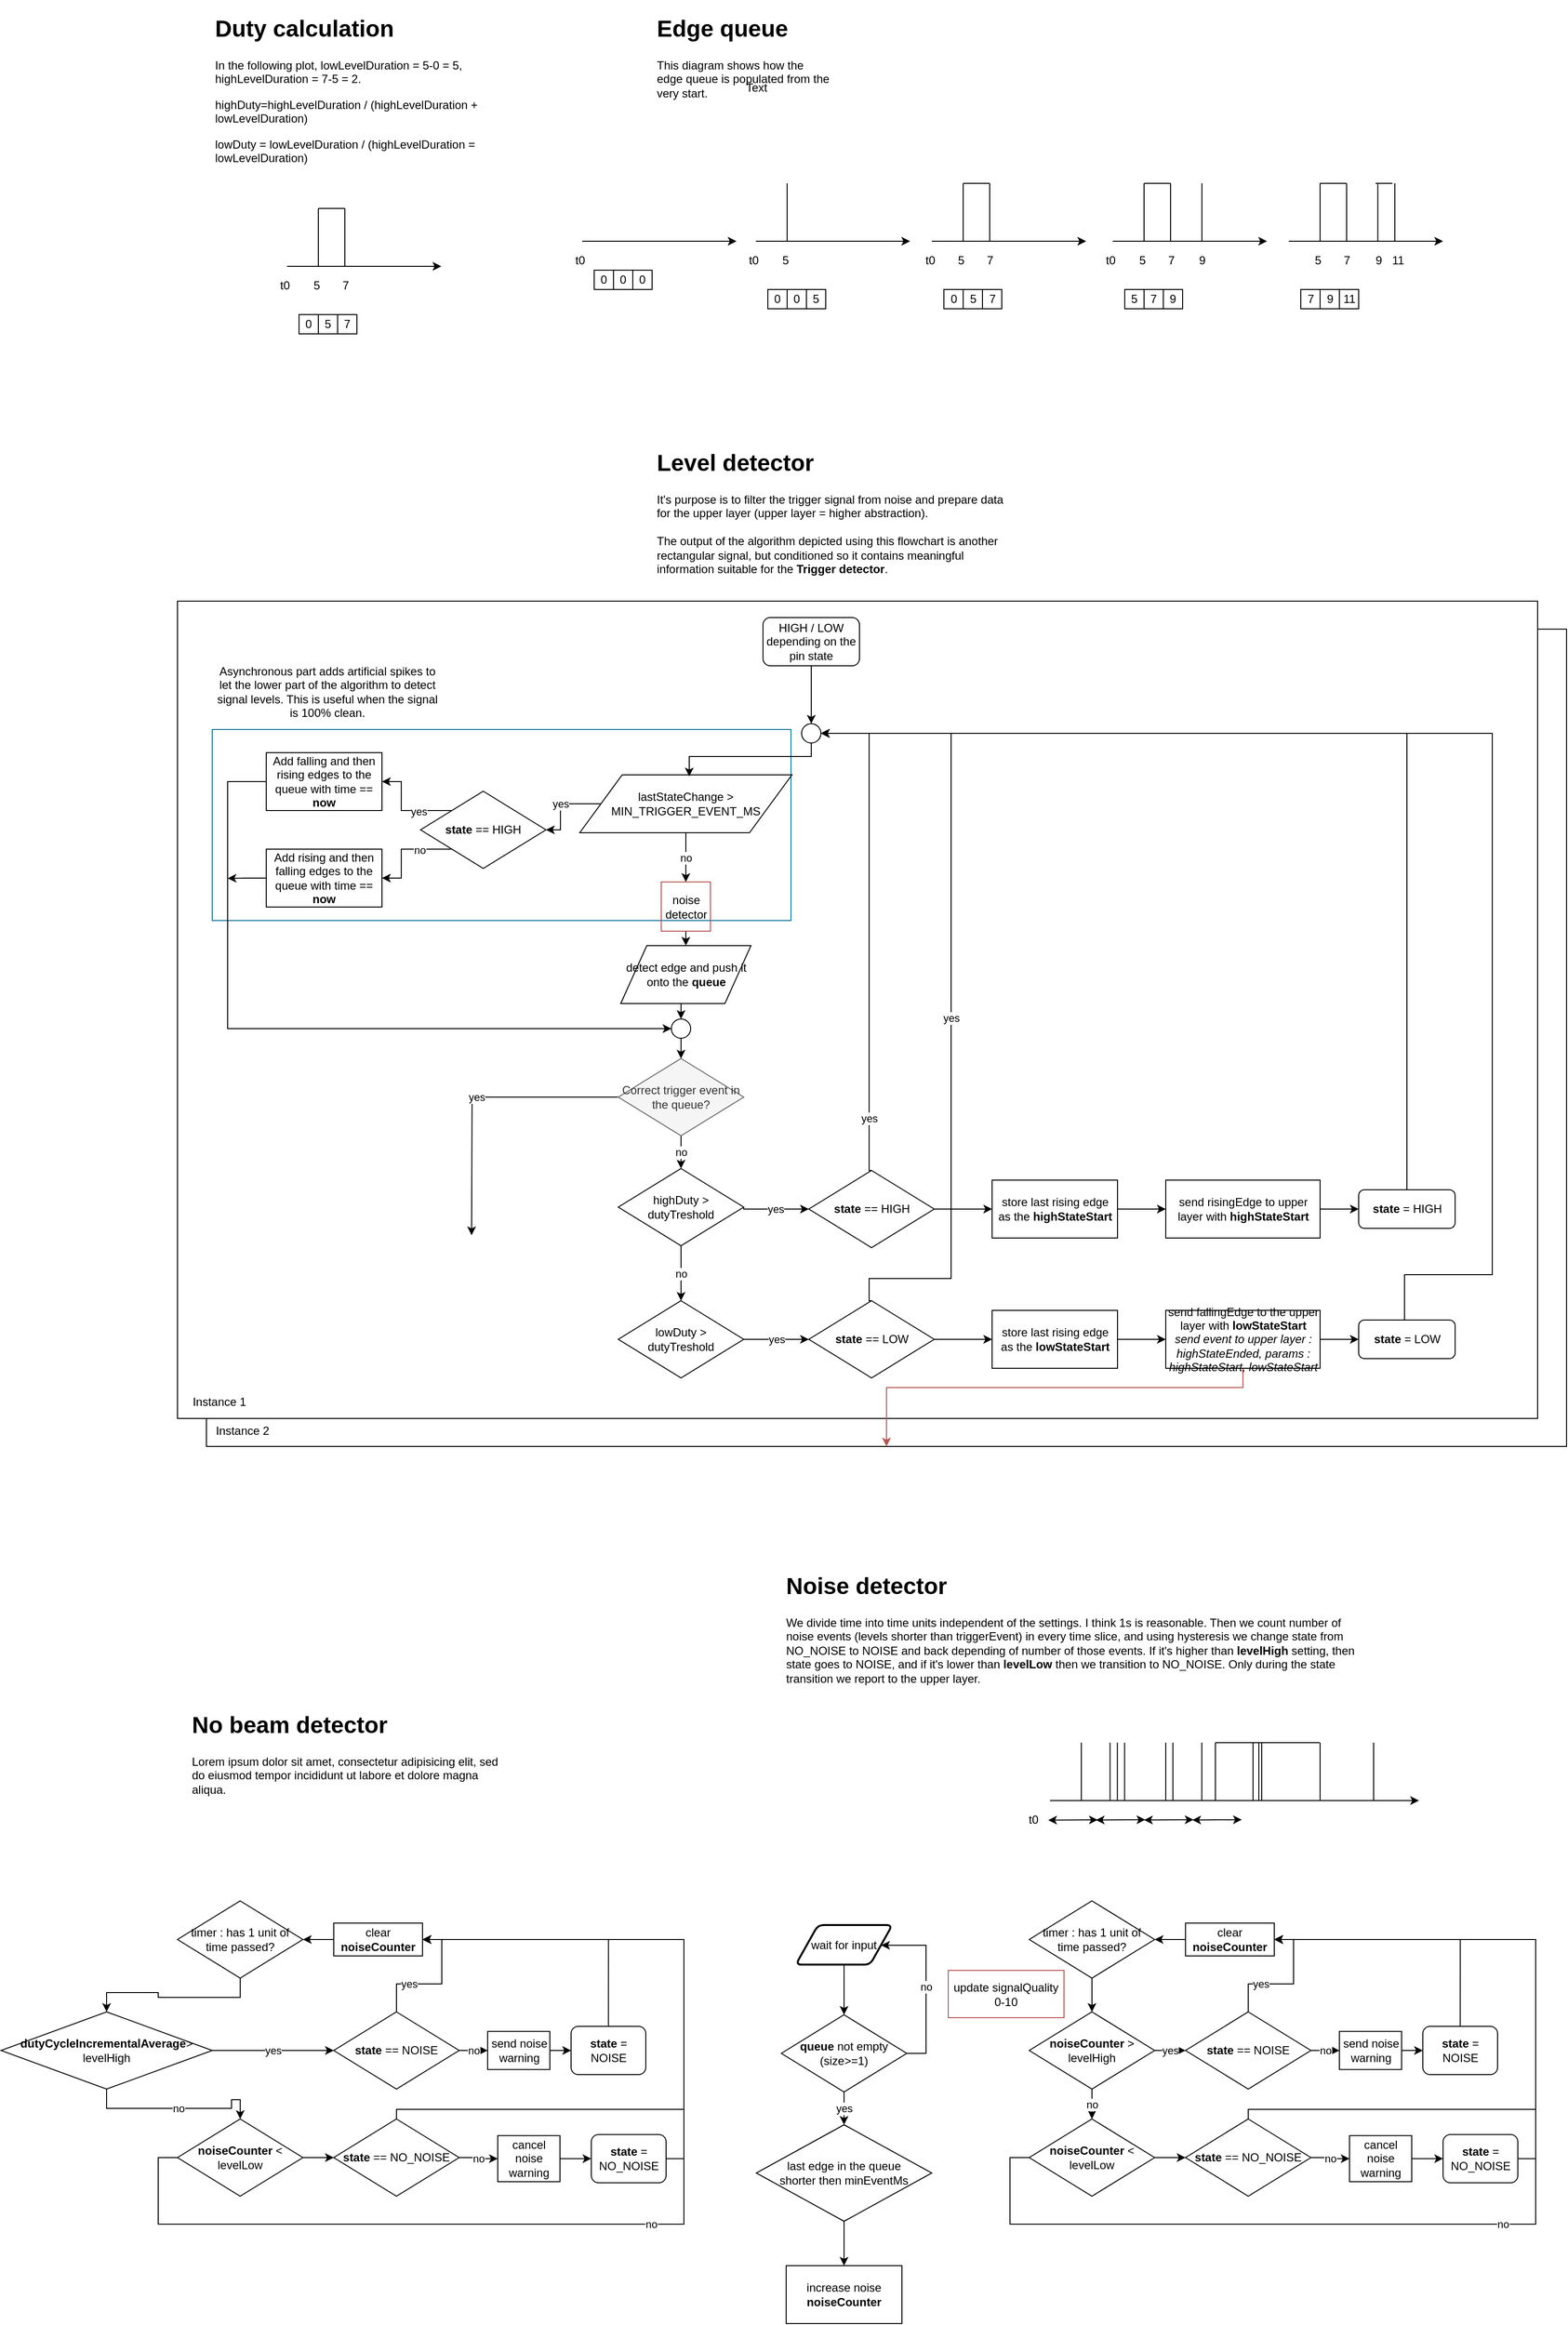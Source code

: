 <mxfile compressed="true" version="14.1.8" type="device"><diagram id="C5RBs43oDa-KdzZeNtuy" name="Page-1"><mxGraphModel dx="2222" dy="1748" grid="0" gridSize="10" guides="1" tooltips="1" connect="1" arrows="1" fold="1" page="0" pageScale="1" pageWidth="827" pageHeight="1169" background="none" math="0" shadow="0"><root><mxCell id="WIyWlLk6GJQsqaUBKTNV-0"/><mxCell id="WIyWlLk6GJQsqaUBKTNV-1" parent="WIyWlLk6GJQsqaUBKTNV-0"/><mxCell id="MIVMcMaoWUAwIuD7yaAM-2" value="" style="rounded=0;whiteSpace=wrap;html=1;" parent="WIyWlLk6GJQsqaUBKTNV-1" vertex="1"><mxGeometry x="-202" y="-148" width="1410" height="847" as="geometry"/></mxCell><mxCell id="MIVMcMaoWUAwIuD7yaAM-0" value="" style="rounded=0;whiteSpace=wrap;html=1;" parent="WIyWlLk6GJQsqaUBKTNV-1" vertex="1"><mxGeometry x="-232" y="-177" width="1410" height="847" as="geometry"/></mxCell><mxCell id="EV3-3hDY2nQrN3bQzGlE-119" value="" style="rounded=0;whiteSpace=wrap;html=1;fillColor=none;strokeColor=#10739e;" parent="WIyWlLk6GJQsqaUBKTNV-1" vertex="1"><mxGeometry x="-196" y="-44" width="600" height="198" as="geometry"/></mxCell><mxCell id="EV3-3hDY2nQrN3bQzGlE-4" style="edgeStyle=orthogonalEdgeStyle;rounded=0;orthogonalLoop=1;jettySize=auto;html=1;exitX=0.5;exitY=1;exitDx=0;exitDy=0;entryX=0.5;entryY=0;entryDx=0;entryDy=0;" parent="WIyWlLk6GJQsqaUBKTNV-1" source="EV3-3hDY2nQrN3bQzGlE-0" target="EV3-3hDY2nQrN3bQzGlE-100" edge="1"><mxGeometry relative="1" as="geometry"><mxPoint x="200" y="240" as="targetPoint"/><Array as="points"><mxPoint x="290" y="200"/></Array></mxGeometry></mxCell><mxCell id="EV3-3hDY2nQrN3bQzGlE-0" value="detect edge and push it onto the &lt;b&gt;queue&lt;/b&gt;" style="shape=parallelogram;perimeter=parallelogramPerimeter;whiteSpace=wrap;html=1;" parent="WIyWlLk6GJQsqaUBKTNV-1" vertex="1"><mxGeometry x="227.5" y="180" width="135" height="60" as="geometry"/></mxCell><mxCell id="EV3-3hDY2nQrN3bQzGlE-3" style="edgeStyle=orthogonalEdgeStyle;rounded=0;orthogonalLoop=1;jettySize=auto;html=1;exitX=0.5;exitY=1;exitDx=0;exitDy=0;entryX=0.5;entryY=0;entryDx=0;entryDy=0;" parent="WIyWlLk6GJQsqaUBKTNV-1" source="EV3-3hDY2nQrN3bQzGlE-1" target="EV3-3hDY2nQrN3bQzGlE-22" edge="1"><mxGeometry relative="1" as="geometry"/></mxCell><mxCell id="EV3-3hDY2nQrN3bQzGlE-1" value="&lt;div&gt;HIGH / LOW&lt;/div&gt;&lt;div&gt;depending on the pin state&lt;br&gt;&lt;/div&gt;" style="rounded=1;whiteSpace=wrap;html=1;" parent="WIyWlLk6GJQsqaUBKTNV-1" vertex="1"><mxGeometry x="375" y="-160" width="100" height="50" as="geometry"/></mxCell><mxCell id="EV3-3hDY2nQrN3bQzGlE-11" value="no" style="edgeStyle=orthogonalEdgeStyle;rounded=0;orthogonalLoop=1;jettySize=auto;html=1;exitX=0.5;exitY=1;exitDx=0;exitDy=0;entryX=0.5;entryY=0;entryDx=0;entryDy=0;" parent="WIyWlLk6GJQsqaUBKTNV-1" source="EV3-3hDY2nQrN3bQzGlE-7" target="EV3-3hDY2nQrN3bQzGlE-9" edge="1"><mxGeometry relative="1" as="geometry"/></mxCell><mxCell id="EV3-3hDY2nQrN3bQzGlE-18" value="yes" style="edgeStyle=orthogonalEdgeStyle;rounded=0;orthogonalLoop=1;jettySize=auto;html=1;exitX=1;exitY=0.5;exitDx=0;exitDy=0;entryX=0;entryY=0.5;entryDx=0;entryDy=0;" parent="WIyWlLk6GJQsqaUBKTNV-1" source="EV3-3hDY2nQrN3bQzGlE-7" target="EV3-3hDY2nQrN3bQzGlE-16" edge="1"><mxGeometry relative="1" as="geometry"><Array as="points"><mxPoint x="402.5" y="453"/><mxPoint x="402.5" y="453"/></Array></mxGeometry></mxCell><mxCell id="EV3-3hDY2nQrN3bQzGlE-7" value="highDuty &amp;gt; dutyTreshold" style="rhombus;whiteSpace=wrap;html=1;" parent="WIyWlLk6GJQsqaUBKTNV-1" vertex="1"><mxGeometry x="225" y="411" width="130" height="80" as="geometry"/></mxCell><mxCell id="EV3-3hDY2nQrN3bQzGlE-20" value="yes" style="edgeStyle=orthogonalEdgeStyle;rounded=0;orthogonalLoop=1;jettySize=auto;html=1;exitX=1;exitY=0.5;exitDx=0;exitDy=0;entryX=0;entryY=0.5;entryDx=0;entryDy=0;" parent="WIyWlLk6GJQsqaUBKTNV-1" source="EV3-3hDY2nQrN3bQzGlE-9" target="EV3-3hDY2nQrN3bQzGlE-17" edge="1"><mxGeometry relative="1" as="geometry"/></mxCell><mxCell id="EV3-3hDY2nQrN3bQzGlE-9" value="lowDuty &amp;gt; &lt;br&gt;dutyTreshold" style="rhombus;whiteSpace=wrap;html=1;" parent="WIyWlLk6GJQsqaUBKTNV-1" vertex="1"><mxGeometry x="225" y="548" width="130" height="80" as="geometry"/></mxCell><mxCell id="EV3-3hDY2nQrN3bQzGlE-25" style="edgeStyle=orthogonalEdgeStyle;rounded=0;orthogonalLoop=1;jettySize=auto;html=1;exitX=0.5;exitY=0;exitDx=0;exitDy=0;entryX=1;entryY=0.5;entryDx=0;entryDy=0;" parent="WIyWlLk6GJQsqaUBKTNV-1" source="EV3-3hDY2nQrN3bQzGlE-16" target="EV3-3hDY2nQrN3bQzGlE-22" edge="1"><mxGeometry relative="1" as="geometry"><mxPoint x="360" y="80" as="targetPoint"/><Array as="points"><mxPoint x="485" y="-40"/></Array></mxGeometry></mxCell><mxCell id="EV3-3hDY2nQrN3bQzGlE-26" value="yes" style="edgeLabel;html=1;align=center;verticalAlign=middle;resizable=0;points=[];" parent="EV3-3hDY2nQrN3bQzGlE-25" vertex="1" connectable="0"><mxGeometry x="-0.775" y="-3" relative="1" as="geometry"><mxPoint x="-3" as="offset"/></mxGeometry></mxCell><mxCell id="EV3-3hDY2nQrN3bQzGlE-104" style="edgeStyle=orthogonalEdgeStyle;rounded=0;orthogonalLoop=1;jettySize=auto;html=1;exitX=1;exitY=0.5;exitDx=0;exitDy=0;entryX=0;entryY=0.5;entryDx=0;entryDy=0;" parent="WIyWlLk6GJQsqaUBKTNV-1" source="EV3-3hDY2nQrN3bQzGlE-16" target="EV3-3hDY2nQrN3bQzGlE-35" edge="1"><mxGeometry relative="1" as="geometry"/></mxCell><mxCell id="EV3-3hDY2nQrN3bQzGlE-16" value="&lt;b&gt;state&lt;/b&gt; == HIGH" style="rhombus;whiteSpace=wrap;html=1;" parent="WIyWlLk6GJQsqaUBKTNV-1" vertex="1"><mxGeometry x="422.5" y="413" width="130" height="80" as="geometry"/></mxCell><mxCell id="EV3-3hDY2nQrN3bQzGlE-33" value="yes" style="edgeStyle=orthogonalEdgeStyle;rounded=0;orthogonalLoop=1;jettySize=auto;html=1;exitX=0.5;exitY=0;exitDx=0;exitDy=0;entryX=1;entryY=0.5;entryDx=0;entryDy=0;" parent="WIyWlLk6GJQsqaUBKTNV-1" source="EV3-3hDY2nQrN3bQzGlE-17" target="EV3-3hDY2nQrN3bQzGlE-22" edge="1"><mxGeometry x="-0.061" relative="1" as="geometry"><mxPoint x="450" y="-30" as="targetPoint"/><Array as="points"><mxPoint x="485" y="548"/><mxPoint x="485" y="525"/><mxPoint x="570" y="525"/><mxPoint x="570" y="-40"/></Array><mxPoint as="offset"/></mxGeometry></mxCell><mxCell id="EV3-3hDY2nQrN3bQzGlE-117" style="edgeStyle=orthogonalEdgeStyle;rounded=0;orthogonalLoop=1;jettySize=auto;html=1;exitX=1;exitY=0.5;exitDx=0;exitDy=0;entryX=0;entryY=0.5;entryDx=0;entryDy=0;" parent="WIyWlLk6GJQsqaUBKTNV-1" source="EV3-3hDY2nQrN3bQzGlE-17" target="EV3-3hDY2nQrN3bQzGlE-113" edge="1"><mxGeometry relative="1" as="geometry"/></mxCell><mxCell id="EV3-3hDY2nQrN3bQzGlE-17" value="&lt;b&gt;state&lt;/b&gt; == LOW" style="rhombus;whiteSpace=wrap;html=1;" parent="WIyWlLk6GJQsqaUBKTNV-1" vertex="1"><mxGeometry x="422.5" y="548" width="130" height="80" as="geometry"/></mxCell><mxCell id="EV3-3hDY2nQrN3bQzGlE-24" value="" style="edgeStyle=orthogonalEdgeStyle;rounded=0;orthogonalLoop=1;jettySize=auto;html=1;exitX=0.5;exitY=1;exitDx=0;exitDy=0;entryX=0.5;entryY=0;entryDx=0;entryDy=0;" parent="WIyWlLk6GJQsqaUBKTNV-1" source="2sSVG-LKUTj_MhbNarPJ-23" target="EV3-3hDY2nQrN3bQzGlE-0" edge="1"><mxGeometry relative="1" as="geometry"/></mxCell><mxCell id="EV3-3hDY2nQrN3bQzGlE-22" value="" style="ellipse;whiteSpace=wrap;html=1;aspect=fixed;" parent="WIyWlLk6GJQsqaUBKTNV-1" vertex="1"><mxGeometry x="415" y="-50" width="20" height="20" as="geometry"/></mxCell><mxCell id="EV3-3hDY2nQrN3bQzGlE-105" style="edgeStyle=orthogonalEdgeStyle;rounded=0;orthogonalLoop=1;jettySize=auto;html=1;exitX=1;exitY=0.5;exitDx=0;exitDy=0;" parent="WIyWlLk6GJQsqaUBKTNV-1" source="EV3-3hDY2nQrN3bQzGlE-35" target="EV3-3hDY2nQrN3bQzGlE-36" edge="1"><mxGeometry relative="1" as="geometry"/></mxCell><mxCell id="EV3-3hDY2nQrN3bQzGlE-35" value="&lt;div&gt;store last rising edge&lt;/div&gt;&lt;div&gt;as the &lt;b&gt;highStateStart&lt;/b&gt;&lt;br&gt;&lt;/div&gt;" style="rounded=0;whiteSpace=wrap;html=1;" parent="WIyWlLk6GJQsqaUBKTNV-1" vertex="1"><mxGeometry x="612.5" y="423" width="130" height="60" as="geometry"/></mxCell><mxCell id="EV3-3hDY2nQrN3bQzGlE-106" style="edgeStyle=orthogonalEdgeStyle;rounded=0;orthogonalLoop=1;jettySize=auto;html=1;exitX=1;exitY=0.5;exitDx=0;exitDy=0;" parent="WIyWlLk6GJQsqaUBKTNV-1" source="EV3-3hDY2nQrN3bQzGlE-36" target="EV3-3hDY2nQrN3bQzGlE-37" edge="1"><mxGeometry relative="1" as="geometry"/></mxCell><mxCell id="EV3-3hDY2nQrN3bQzGlE-36" value="send risingEdge to upper layer with &lt;b&gt;highStateStart&lt;/b&gt;" style="rounded=0;whiteSpace=wrap;html=1;" parent="WIyWlLk6GJQsqaUBKTNV-1" vertex="1"><mxGeometry x="792.5" y="423" width="160" height="60" as="geometry"/></mxCell><mxCell id="EV3-3hDY2nQrN3bQzGlE-107" style="edgeStyle=orthogonalEdgeStyle;rounded=0;orthogonalLoop=1;jettySize=auto;html=1;exitX=0.5;exitY=0;exitDx=0;exitDy=0;entryX=1;entryY=0.5;entryDx=0;entryDy=0;" parent="WIyWlLk6GJQsqaUBKTNV-1" source="EV3-3hDY2nQrN3bQzGlE-37" target="EV3-3hDY2nQrN3bQzGlE-22" edge="1"><mxGeometry relative="1" as="geometry"/></mxCell><mxCell id="EV3-3hDY2nQrN3bQzGlE-37" value="&lt;b&gt;state&lt;/b&gt; = HIGH" style="rounded=1;whiteSpace=wrap;html=1;" parent="WIyWlLk6GJQsqaUBKTNV-1" vertex="1"><mxGeometry x="992.5" y="433" width="100" height="40" as="geometry"/></mxCell><mxCell id="EV3-3hDY2nQrN3bQzGlE-42" value="yes" style="edgeStyle=orthogonalEdgeStyle;rounded=0;orthogonalLoop=1;jettySize=auto;html=1;exitX=0;exitY=0.5;exitDx=0;exitDy=0;entryX=1;entryY=0.5;entryDx=0;entryDy=0;" parent="WIyWlLk6GJQsqaUBKTNV-1" source="EV3-3hDY2nQrN3bQzGlE-34" target="EV3-3hDY2nQrN3bQzGlE-41" edge="1"><mxGeometry relative="1" as="geometry"/></mxCell><mxCell id="EV3-3hDY2nQrN3bQzGlE-34" value="lastStateChange &amp;gt; MIN_TRIGGER_EVENT_MS" style="shape=parallelogram;perimeter=parallelogramPerimeter;whiteSpace=wrap;html=1;" parent="WIyWlLk6GJQsqaUBKTNV-1" vertex="1"><mxGeometry x="185" y="3" width="220" height="60" as="geometry"/></mxCell><mxCell id="EV3-3hDY2nQrN3bQzGlE-39" style="edgeStyle=orthogonalEdgeStyle;rounded=0;orthogonalLoop=1;jettySize=auto;html=1;entryX=0.516;entryY=0.027;entryDx=0;entryDy=0;entryPerimeter=0;exitX=0.5;exitY=1;exitDx=0;exitDy=0;" parent="WIyWlLk6GJQsqaUBKTNV-1" source="EV3-3hDY2nQrN3bQzGlE-22" target="EV3-3hDY2nQrN3bQzGlE-34" edge="1"><mxGeometry relative="1" as="geometry"><mxPoint x="443" y="-1" as="sourcePoint"/><mxPoint x="340" y="4" as="targetPoint"/><Array as="points"><mxPoint x="425" y="-16"/><mxPoint x="298" y="-16"/></Array></mxGeometry></mxCell><mxCell id="EV3-3hDY2nQrN3bQzGlE-96" style="edgeStyle=orthogonalEdgeStyle;rounded=0;orthogonalLoop=1;jettySize=auto;html=1;exitX=0;exitY=0;exitDx=0;exitDy=0;entryX=1;entryY=0.5;entryDx=0;entryDy=0;" parent="WIyWlLk6GJQsqaUBKTNV-1" source="EV3-3hDY2nQrN3bQzGlE-41" target="EV3-3hDY2nQrN3bQzGlE-94" edge="1"><mxGeometry relative="1" as="geometry"/></mxCell><mxCell id="EV3-3hDY2nQrN3bQzGlE-98" value="yes" style="edgeLabel;html=1;align=center;verticalAlign=middle;resizable=0;points=[];" parent="EV3-3hDY2nQrN3bQzGlE-96" vertex="1" connectable="0"><mxGeometry x="-0.319" y="1" relative="1" as="geometry"><mxPoint as="offset"/></mxGeometry></mxCell><mxCell id="EV3-3hDY2nQrN3bQzGlE-97" style="edgeStyle=orthogonalEdgeStyle;rounded=0;orthogonalLoop=1;jettySize=auto;html=1;exitX=0;exitY=1;exitDx=0;exitDy=0;" parent="WIyWlLk6GJQsqaUBKTNV-1" source="EV3-3hDY2nQrN3bQzGlE-41" target="EV3-3hDY2nQrN3bQzGlE-95" edge="1"><mxGeometry relative="1" as="geometry"/></mxCell><mxCell id="EV3-3hDY2nQrN3bQzGlE-99" value="no" style="edgeLabel;html=1;align=center;verticalAlign=middle;resizable=0;points=[];" parent="EV3-3hDY2nQrN3bQzGlE-97" vertex="1" connectable="0"><mxGeometry x="-0.333" y="1" relative="1" as="geometry"><mxPoint as="offset"/></mxGeometry></mxCell><mxCell id="EV3-3hDY2nQrN3bQzGlE-41" value="&lt;b&gt;state&lt;/b&gt; == HIGH" style="rhombus;whiteSpace=wrap;html=1;" parent="WIyWlLk6GJQsqaUBKTNV-1" vertex="1"><mxGeometry x="20" y="20" width="130" height="80" as="geometry"/></mxCell><mxCell id="EV3-3hDY2nQrN3bQzGlE-43" value="&lt;h1&gt;Level detector&lt;br&gt;&lt;/h1&gt;&lt;p&gt;It's purpose is to filter the trigger signal from noise and prepare data for the upper layer (upper layer = higher abstraction). &lt;br&gt;&lt;br&gt;The output of the algorithm depicted using this flowchart is another rectangular signal, but conditioned so it contains meaningful information suitable for the &lt;b&gt;Trigger detector&lt;/b&gt;.&lt;br&gt;&lt;/p&gt;" style="text;html=1;strokeColor=none;fillColor=none;spacing=5;spacingTop=-20;whiteSpace=wrap;overflow=hidden;rounded=0;" parent="WIyWlLk6GJQsqaUBKTNV-1" vertex="1"><mxGeometry x="260" y="-340" width="370" height="140" as="geometry"/></mxCell><mxCell id="EV3-3hDY2nQrN3bQzGlE-44" value="" style="endArrow=classic;html=1;" parent="WIyWlLk6GJQsqaUBKTNV-1" edge="1"><mxGeometry width="50" height="50" relative="1" as="geometry"><mxPoint x="187.5" y="-550" as="sourcePoint"/><mxPoint x="347.5" y="-550" as="targetPoint"/></mxGeometry></mxCell><mxCell id="EV3-3hDY2nQrN3bQzGlE-45" value="t0" style="text;html=1;align=center;verticalAlign=middle;resizable=0;points=[];autosize=1;" parent="WIyWlLk6GJQsqaUBKTNV-1" vertex="1"><mxGeometry x="170" y="-540" width="30" height="20" as="geometry"/></mxCell><mxCell id="EV3-3hDY2nQrN3bQzGlE-46" value="0" style="rounded=0;whiteSpace=wrap;html=1;" parent="WIyWlLk6GJQsqaUBKTNV-1" vertex="1"><mxGeometry x="200" y="-520" width="20" height="20" as="geometry"/></mxCell><mxCell id="EV3-3hDY2nQrN3bQzGlE-47" value="0" style="rounded=0;whiteSpace=wrap;html=1;" parent="WIyWlLk6GJQsqaUBKTNV-1" vertex="1"><mxGeometry x="220" y="-520" width="20" height="20" as="geometry"/></mxCell><mxCell id="EV3-3hDY2nQrN3bQzGlE-48" value="0" style="rounded=0;whiteSpace=wrap;html=1;" parent="WIyWlLk6GJQsqaUBKTNV-1" vertex="1"><mxGeometry x="240" y="-520" width="20" height="20" as="geometry"/></mxCell><mxCell id="EV3-3hDY2nQrN3bQzGlE-49" value="" style="endArrow=classic;html=1;" parent="WIyWlLk6GJQsqaUBKTNV-1" edge="1"><mxGeometry width="50" height="50" relative="1" as="geometry"><mxPoint x="367.5" y="-550" as="sourcePoint"/><mxPoint x="527.5" y="-550" as="targetPoint"/></mxGeometry></mxCell><mxCell id="EV3-3hDY2nQrN3bQzGlE-50" value="t0" style="text;html=1;align=center;verticalAlign=middle;resizable=0;points=[];autosize=1;" parent="WIyWlLk6GJQsqaUBKTNV-1" vertex="1"><mxGeometry x="350" y="-540" width="30" height="20" as="geometry"/></mxCell><mxCell id="EV3-3hDY2nQrN3bQzGlE-51" value="0" style="rounded=0;whiteSpace=wrap;html=1;" parent="WIyWlLk6GJQsqaUBKTNV-1" vertex="1"><mxGeometry x="380" y="-500" width="20" height="20" as="geometry"/></mxCell><mxCell id="EV3-3hDY2nQrN3bQzGlE-52" value="0" style="rounded=0;whiteSpace=wrap;html=1;" parent="WIyWlLk6GJQsqaUBKTNV-1" vertex="1"><mxGeometry x="400" y="-500" width="20" height="20" as="geometry"/></mxCell><mxCell id="EV3-3hDY2nQrN3bQzGlE-53" value="5" style="rounded=0;whiteSpace=wrap;html=1;" parent="WIyWlLk6GJQsqaUBKTNV-1" vertex="1"><mxGeometry x="420" y="-500" width="20" height="20" as="geometry"/></mxCell><mxCell id="EV3-3hDY2nQrN3bQzGlE-54" value="" style="endArrow=none;html=1;" parent="WIyWlLk6GJQsqaUBKTNV-1" edge="1"><mxGeometry width="50" height="50" relative="1" as="geometry"><mxPoint x="400" y="-550" as="sourcePoint"/><mxPoint x="400" y="-610" as="targetPoint"/></mxGeometry></mxCell><mxCell id="EV3-3hDY2nQrN3bQzGlE-55" value="5" style="text;html=1;align=center;verticalAlign=middle;resizable=0;points=[];autosize=1;" parent="WIyWlLk6GJQsqaUBKTNV-1" vertex="1"><mxGeometry x="387.5" y="-540" width="20" height="20" as="geometry"/></mxCell><mxCell id="EV3-3hDY2nQrN3bQzGlE-56" value="" style="endArrow=classic;html=1;" parent="WIyWlLk6GJQsqaUBKTNV-1" edge="1"><mxGeometry width="50" height="50" relative="1" as="geometry"><mxPoint x="550" y="-550" as="sourcePoint"/><mxPoint x="710" y="-550" as="targetPoint"/></mxGeometry></mxCell><mxCell id="EV3-3hDY2nQrN3bQzGlE-57" value="0" style="rounded=0;whiteSpace=wrap;html=1;" parent="WIyWlLk6GJQsqaUBKTNV-1" vertex="1"><mxGeometry x="562.5" y="-500" width="20" height="20" as="geometry"/></mxCell><mxCell id="EV3-3hDY2nQrN3bQzGlE-58" value="5" style="rounded=0;whiteSpace=wrap;html=1;" parent="WIyWlLk6GJQsqaUBKTNV-1" vertex="1"><mxGeometry x="582.5" y="-500" width="20" height="20" as="geometry"/></mxCell><mxCell id="EV3-3hDY2nQrN3bQzGlE-59" value="7" style="rounded=0;whiteSpace=wrap;html=1;" parent="WIyWlLk6GJQsqaUBKTNV-1" vertex="1"><mxGeometry x="602.5" y="-500" width="20" height="20" as="geometry"/></mxCell><mxCell id="EV3-3hDY2nQrN3bQzGlE-60" value="" style="endArrow=none;html=1;" parent="WIyWlLk6GJQsqaUBKTNV-1" edge="1"><mxGeometry width="50" height="50" relative="1" as="geometry"><mxPoint x="582.5" y="-550" as="sourcePoint"/><mxPoint x="582.5" y="-610" as="targetPoint"/></mxGeometry></mxCell><mxCell id="EV3-3hDY2nQrN3bQzGlE-61" value="5" style="text;html=1;align=center;verticalAlign=middle;resizable=0;points=[];autosize=1;" parent="WIyWlLk6GJQsqaUBKTNV-1" vertex="1"><mxGeometry x="570" y="-540" width="20" height="20" as="geometry"/></mxCell><mxCell id="EV3-3hDY2nQrN3bQzGlE-62" value="" style="endArrow=none;html=1;" parent="WIyWlLk6GJQsqaUBKTNV-1" edge="1"><mxGeometry width="50" height="50" relative="1" as="geometry"><mxPoint x="582.5" y="-610" as="sourcePoint"/><mxPoint x="610" y="-610" as="targetPoint"/></mxGeometry></mxCell><mxCell id="EV3-3hDY2nQrN3bQzGlE-63" value="" style="endArrow=none;html=1;" parent="WIyWlLk6GJQsqaUBKTNV-1" edge="1"><mxGeometry width="50" height="50" relative="1" as="geometry"><mxPoint x="610" y="-550" as="sourcePoint"/><mxPoint x="610" y="-610" as="targetPoint"/></mxGeometry></mxCell><mxCell id="EV3-3hDY2nQrN3bQzGlE-64" value="7" style="text;html=1;align=center;verticalAlign=middle;resizable=0;points=[];autosize=1;" parent="WIyWlLk6GJQsqaUBKTNV-1" vertex="1"><mxGeometry x="600" y="-540" width="20" height="20" as="geometry"/></mxCell><mxCell id="EV3-3hDY2nQrN3bQzGlE-65" value="t0" style="text;html=1;align=center;verticalAlign=middle;resizable=0;points=[];autosize=1;" parent="WIyWlLk6GJQsqaUBKTNV-1" vertex="1"><mxGeometry x="532.5" y="-540" width="30" height="20" as="geometry"/></mxCell><mxCell id="EV3-3hDY2nQrN3bQzGlE-66" value="" style="endArrow=classic;html=1;" parent="WIyWlLk6GJQsqaUBKTNV-1" edge="1"><mxGeometry width="50" height="50" relative="1" as="geometry"><mxPoint x="737.5" y="-550" as="sourcePoint"/><mxPoint x="897.5" y="-550" as="targetPoint"/></mxGeometry></mxCell><mxCell id="EV3-3hDY2nQrN3bQzGlE-67" value="5" style="rounded=0;whiteSpace=wrap;html=1;" parent="WIyWlLk6GJQsqaUBKTNV-1" vertex="1"><mxGeometry x="750" y="-500" width="20" height="20" as="geometry"/></mxCell><mxCell id="EV3-3hDY2nQrN3bQzGlE-68" value="7" style="rounded=0;whiteSpace=wrap;html=1;" parent="WIyWlLk6GJQsqaUBKTNV-1" vertex="1"><mxGeometry x="770" y="-500" width="20" height="20" as="geometry"/></mxCell><mxCell id="EV3-3hDY2nQrN3bQzGlE-69" value="9" style="rounded=0;whiteSpace=wrap;html=1;" parent="WIyWlLk6GJQsqaUBKTNV-1" vertex="1"><mxGeometry x="790" y="-500" width="20" height="20" as="geometry"/></mxCell><mxCell id="EV3-3hDY2nQrN3bQzGlE-70" value="" style="endArrow=none;html=1;" parent="WIyWlLk6GJQsqaUBKTNV-1" edge="1"><mxGeometry width="50" height="50" relative="1" as="geometry"><mxPoint x="770" y="-550" as="sourcePoint"/><mxPoint x="770" y="-610" as="targetPoint"/></mxGeometry></mxCell><mxCell id="EV3-3hDY2nQrN3bQzGlE-71" value="5" style="text;html=1;align=center;verticalAlign=middle;resizable=0;points=[];autosize=1;" parent="WIyWlLk6GJQsqaUBKTNV-1" vertex="1"><mxGeometry x="757.5" y="-540" width="20" height="20" as="geometry"/></mxCell><mxCell id="EV3-3hDY2nQrN3bQzGlE-72" value="" style="endArrow=none;html=1;" parent="WIyWlLk6GJQsqaUBKTNV-1" edge="1"><mxGeometry width="50" height="50" relative="1" as="geometry"><mxPoint x="770" y="-610" as="sourcePoint"/><mxPoint x="797.5" y="-610" as="targetPoint"/></mxGeometry></mxCell><mxCell id="EV3-3hDY2nQrN3bQzGlE-73" value="" style="endArrow=none;html=1;" parent="WIyWlLk6GJQsqaUBKTNV-1" edge="1"><mxGeometry width="50" height="50" relative="1" as="geometry"><mxPoint x="797.5" y="-550" as="sourcePoint"/><mxPoint x="797.5" y="-610" as="targetPoint"/></mxGeometry></mxCell><mxCell id="EV3-3hDY2nQrN3bQzGlE-74" value="7" style="text;html=1;align=center;verticalAlign=middle;resizable=0;points=[];autosize=1;" parent="WIyWlLk6GJQsqaUBKTNV-1" vertex="1"><mxGeometry x="787.5" y="-540" width="20" height="20" as="geometry"/></mxCell><mxCell id="EV3-3hDY2nQrN3bQzGlE-75" value="t0" style="text;html=1;align=center;verticalAlign=middle;resizable=0;points=[];autosize=1;" parent="WIyWlLk6GJQsqaUBKTNV-1" vertex="1"><mxGeometry x="720" y="-540" width="30" height="20" as="geometry"/></mxCell><mxCell id="EV3-3hDY2nQrN3bQzGlE-76" value="" style="endArrow=none;html=1;" parent="WIyWlLk6GJQsqaUBKTNV-1" edge="1"><mxGeometry width="50" height="50" relative="1" as="geometry"><mxPoint x="830" y="-550" as="sourcePoint"/><mxPoint x="830" y="-610" as="targetPoint"/></mxGeometry></mxCell><mxCell id="EV3-3hDY2nQrN3bQzGlE-77" value="9" style="text;html=1;align=center;verticalAlign=middle;resizable=0;points=[];autosize=1;" parent="WIyWlLk6GJQsqaUBKTNV-1" vertex="1"><mxGeometry x="820" y="-540" width="20" height="20" as="geometry"/></mxCell><mxCell id="EV3-3hDY2nQrN3bQzGlE-78" value="" style="endArrow=classic;html=1;" parent="WIyWlLk6GJQsqaUBKTNV-1" edge="1"><mxGeometry width="50" height="50" relative="1" as="geometry"><mxPoint x="920" y="-550" as="sourcePoint"/><mxPoint x="1080" y="-550" as="targetPoint"/></mxGeometry></mxCell><mxCell id="EV3-3hDY2nQrN3bQzGlE-79" value="7" style="rounded=0;whiteSpace=wrap;html=1;" parent="WIyWlLk6GJQsqaUBKTNV-1" vertex="1"><mxGeometry x="932.5" y="-500" width="20" height="20" as="geometry"/></mxCell><mxCell id="EV3-3hDY2nQrN3bQzGlE-80" value="9" style="rounded=0;whiteSpace=wrap;html=1;" parent="WIyWlLk6GJQsqaUBKTNV-1" vertex="1"><mxGeometry x="952.5" y="-500" width="20" height="20" as="geometry"/></mxCell><mxCell id="EV3-3hDY2nQrN3bQzGlE-81" value="11" style="rounded=0;whiteSpace=wrap;html=1;" parent="WIyWlLk6GJQsqaUBKTNV-1" vertex="1"><mxGeometry x="972.5" y="-500" width="20" height="20" as="geometry"/></mxCell><mxCell id="EV3-3hDY2nQrN3bQzGlE-82" value="" style="endArrow=none;html=1;" parent="WIyWlLk6GJQsqaUBKTNV-1" edge="1"><mxGeometry width="50" height="50" relative="1" as="geometry"><mxPoint x="952.5" y="-550" as="sourcePoint"/><mxPoint x="952.5" y="-610" as="targetPoint"/></mxGeometry></mxCell><mxCell id="EV3-3hDY2nQrN3bQzGlE-83" value="5" style="text;html=1;align=center;verticalAlign=middle;resizable=0;points=[];autosize=1;" parent="WIyWlLk6GJQsqaUBKTNV-1" vertex="1"><mxGeometry x="940" y="-540" width="20" height="20" as="geometry"/></mxCell><mxCell id="EV3-3hDY2nQrN3bQzGlE-84" value="" style="endArrow=none;html=1;" parent="WIyWlLk6GJQsqaUBKTNV-1" edge="1"><mxGeometry width="50" height="50" relative="1" as="geometry"><mxPoint x="952.5" y="-610" as="sourcePoint"/><mxPoint x="980" y="-610" as="targetPoint"/></mxGeometry></mxCell><mxCell id="EV3-3hDY2nQrN3bQzGlE-85" value="" style="endArrow=none;html=1;" parent="WIyWlLk6GJQsqaUBKTNV-1" edge="1"><mxGeometry width="50" height="50" relative="1" as="geometry"><mxPoint x="980" y="-550" as="sourcePoint"/><mxPoint x="980" y="-610" as="targetPoint"/></mxGeometry></mxCell><mxCell id="EV3-3hDY2nQrN3bQzGlE-86" value="7" style="text;html=1;align=center;verticalAlign=middle;resizable=0;points=[];autosize=1;" parent="WIyWlLk6GJQsqaUBKTNV-1" vertex="1"><mxGeometry x="970" y="-540" width="20" height="20" as="geometry"/></mxCell><mxCell id="EV3-3hDY2nQrN3bQzGlE-87" value="" style="endArrow=none;html=1;" parent="WIyWlLk6GJQsqaUBKTNV-1" edge="1"><mxGeometry width="50" height="50" relative="1" as="geometry"><mxPoint x="1012.33" y="-550" as="sourcePoint"/><mxPoint x="1012.33" y="-610" as="targetPoint"/></mxGeometry></mxCell><mxCell id="EV3-3hDY2nQrN3bQzGlE-88" value="9" style="text;html=1;align=center;verticalAlign=middle;resizable=0;points=[];autosize=1;" parent="WIyWlLk6GJQsqaUBKTNV-1" vertex="1"><mxGeometry x="1002.5" y="-540" width="20" height="20" as="geometry"/></mxCell><mxCell id="EV3-3hDY2nQrN3bQzGlE-89" value="" style="endArrow=none;html=1;" parent="WIyWlLk6GJQsqaUBKTNV-1" edge="1"><mxGeometry width="50" height="50" relative="1" as="geometry"><mxPoint x="1010" y="-610" as="sourcePoint"/><mxPoint x="1027.5" y="-610" as="targetPoint"/></mxGeometry></mxCell><mxCell id="EV3-3hDY2nQrN3bQzGlE-90" value="" style="endArrow=none;html=1;" parent="WIyWlLk6GJQsqaUBKTNV-1" edge="1"><mxGeometry width="50" height="50" relative="1" as="geometry"><mxPoint x="1030" y="-550" as="sourcePoint"/><mxPoint x="1030" y="-610" as="targetPoint"/></mxGeometry></mxCell><mxCell id="EV3-3hDY2nQrN3bQzGlE-91" value="11" style="text;html=1;align=center;verticalAlign=middle;resizable=0;points=[];autosize=1;" parent="WIyWlLk6GJQsqaUBKTNV-1" vertex="1"><mxGeometry x="1017.5" y="-540" width="30" height="20" as="geometry"/></mxCell><mxCell id="EV3-3hDY2nQrN3bQzGlE-92" value="&lt;h1&gt;Edge queue&lt;br&gt;&lt;/h1&gt;&lt;p&gt;This diagram shows how the edge queue is populated from the very start.&lt;br&gt;&lt;/p&gt;" style="text;html=1;strokeColor=none;fillColor=none;spacing=5;spacingTop=-20;whiteSpace=wrap;overflow=hidden;rounded=0;" parent="WIyWlLk6GJQsqaUBKTNV-1" vertex="1"><mxGeometry x="260" y="-790" width="190" height="120" as="geometry"/></mxCell><mxCell id="EV3-3hDY2nQrN3bQzGlE-93" value="Text" style="text;html=1;align=center;verticalAlign=middle;resizable=0;points=[];autosize=1;" parent="EV3-3hDY2nQrN3bQzGlE-92" vertex="1"><mxGeometry x="88" y="71" width="40" height="20" as="geometry"/></mxCell><mxCell id="EV3-3hDY2nQrN3bQzGlE-102" style="edgeStyle=orthogonalEdgeStyle;rounded=0;orthogonalLoop=1;jettySize=auto;html=1;exitX=0;exitY=0.5;exitDx=0;exitDy=0;entryX=0;entryY=0.5;entryDx=0;entryDy=0;" parent="WIyWlLk6GJQsqaUBKTNV-1" source="EV3-3hDY2nQrN3bQzGlE-94" target="EV3-3hDY2nQrN3bQzGlE-100" edge="1"><mxGeometry relative="1" as="geometry"><mxPoint x="-170" y="270" as="targetPoint"/><Array as="points"><mxPoint x="-180" y="10"/><mxPoint x="-180" y="266"/></Array></mxGeometry></mxCell><mxCell id="EV3-3hDY2nQrN3bQzGlE-94" value="Add falling and then rising edges to the queue with time == &lt;b&gt;now&lt;/b&gt;" style="rounded=0;whiteSpace=wrap;html=1;" parent="WIyWlLk6GJQsqaUBKTNV-1" vertex="1"><mxGeometry x="-140" y="-20" width="120" height="60" as="geometry"/></mxCell><mxCell id="EV3-3hDY2nQrN3bQzGlE-103" style="edgeStyle=orthogonalEdgeStyle;rounded=0;orthogonalLoop=1;jettySize=auto;html=1;exitX=0;exitY=0.5;exitDx=0;exitDy=0;" parent="WIyWlLk6GJQsqaUBKTNV-1" source="EV3-3hDY2nQrN3bQzGlE-95" edge="1"><mxGeometry relative="1" as="geometry"><mxPoint x="-180" y="110.276" as="targetPoint"/></mxGeometry></mxCell><mxCell id="EV3-3hDY2nQrN3bQzGlE-95" value="Add rising and then falling edges to the queue with time == &lt;b&gt;now&lt;/b&gt;" style="rounded=0;whiteSpace=wrap;html=1;" parent="WIyWlLk6GJQsqaUBKTNV-1" vertex="1"><mxGeometry x="-140" y="80" width="120" height="60" as="geometry"/></mxCell><mxCell id="EV3-3hDY2nQrN3bQzGlE-101" value="no" style="edgeStyle=orthogonalEdgeStyle;rounded=0;orthogonalLoop=1;jettySize=auto;html=1;exitX=0.5;exitY=1;exitDx=0;exitDy=0;" parent="WIyWlLk6GJQsqaUBKTNV-1" source="EV3-3hDY2nQrN3bQzGlE-123" target="EV3-3hDY2nQrN3bQzGlE-7" edge="1"><mxGeometry relative="1" as="geometry"/></mxCell><mxCell id="EV3-3hDY2nQrN3bQzGlE-100" value="" style="ellipse;whiteSpace=wrap;html=1;aspect=fixed;" parent="WIyWlLk6GJQsqaUBKTNV-1" vertex="1"><mxGeometry x="280" y="256" width="20" height="20" as="geometry"/></mxCell><mxCell id="EV3-3hDY2nQrN3bQzGlE-112" style="edgeStyle=orthogonalEdgeStyle;rounded=0;orthogonalLoop=1;jettySize=auto;html=1;exitX=1;exitY=0.5;exitDx=0;exitDy=0;" parent="WIyWlLk6GJQsqaUBKTNV-1" source="EV3-3hDY2nQrN3bQzGlE-113" target="EV3-3hDY2nQrN3bQzGlE-115" edge="1"><mxGeometry relative="1" as="geometry"/></mxCell><mxCell id="EV3-3hDY2nQrN3bQzGlE-113" value="&lt;div&gt;store last rising edge&lt;/div&gt;&lt;div&gt;as the &lt;b&gt;lowStateStart&lt;/b&gt;&lt;br&gt;&lt;/div&gt;" style="rounded=0;whiteSpace=wrap;html=1;" parent="WIyWlLk6GJQsqaUBKTNV-1" vertex="1"><mxGeometry x="612.5" y="558" width="130" height="60" as="geometry"/></mxCell><mxCell id="EV3-3hDY2nQrN3bQzGlE-114" style="edgeStyle=orthogonalEdgeStyle;rounded=0;orthogonalLoop=1;jettySize=auto;html=1;exitX=1;exitY=0.5;exitDx=0;exitDy=0;" parent="WIyWlLk6GJQsqaUBKTNV-1" source="EV3-3hDY2nQrN3bQzGlE-115" target="EV3-3hDY2nQrN3bQzGlE-116" edge="1"><mxGeometry relative="1" as="geometry"/></mxCell><mxCell id="MIVMcMaoWUAwIuD7yaAM-4" style="edgeStyle=orthogonalEdgeStyle;rounded=0;orthogonalLoop=1;jettySize=auto;html=1;exitX=0.5;exitY=1;exitDx=0;exitDy=0;fillColor=#f8cecc;strokeColor=#b85450;" parent="WIyWlLk6GJQsqaUBKTNV-1" source="EV3-3hDY2nQrN3bQzGlE-115" target="MIVMcMaoWUAwIuD7yaAM-2" edge="1"><mxGeometry relative="1" as="geometry"/></mxCell><mxCell id="EV3-3hDY2nQrN3bQzGlE-115" value="&lt;div&gt;&lt;i&gt;&lt;br&gt;&lt;/i&gt;&lt;/div&gt;&lt;div&gt;send fallingEdge to the upper layer with &lt;b&gt;lowStateStart&lt;/b&gt;&lt;i&gt;&lt;br&gt;&lt;/i&gt;&lt;/div&gt;&lt;div&gt;&lt;i&gt;send event to upper layer :&lt;/i&gt;&lt;/div&gt;&lt;div&gt;&lt;i&gt;highStateEnded, params : highStateStart, lowStateStart&lt;br&gt;&lt;/i&gt;&lt;/div&gt;&lt;div&gt;&lt;i&gt;&lt;br&gt;&lt;/i&gt;&lt;/div&gt;" style="rounded=0;whiteSpace=wrap;html=1;" parent="WIyWlLk6GJQsqaUBKTNV-1" vertex="1"><mxGeometry x="792.5" y="558" width="160" height="60" as="geometry"/></mxCell><mxCell id="EV3-3hDY2nQrN3bQzGlE-118" style="edgeStyle=orthogonalEdgeStyle;rounded=0;orthogonalLoop=1;jettySize=auto;html=1;exitX=0.5;exitY=0;exitDx=0;exitDy=0;entryX=1;entryY=0.5;entryDx=0;entryDy=0;" parent="WIyWlLk6GJQsqaUBKTNV-1" source="EV3-3hDY2nQrN3bQzGlE-116" target="EV3-3hDY2nQrN3bQzGlE-22" edge="1"><mxGeometry relative="1" as="geometry"><Array as="points"><mxPoint x="1040" y="568"/><mxPoint x="1040" y="521"/><mxPoint x="1131" y="521"/><mxPoint x="1131" y="-40"/></Array></mxGeometry></mxCell><mxCell id="EV3-3hDY2nQrN3bQzGlE-116" value="&lt;b&gt;state&lt;/b&gt; = LOW" style="rounded=1;whiteSpace=wrap;html=1;" parent="WIyWlLk6GJQsqaUBKTNV-1" vertex="1"><mxGeometry x="992.5" y="568" width="100" height="40" as="geometry"/></mxCell><mxCell id="EV3-3hDY2nQrN3bQzGlE-121" value="&lt;div&gt;Asynchronous part adds artificial spikes to &lt;br&gt;&lt;/div&gt;&lt;div&gt;let the lower part of the algorithm to detect&lt;/div&gt;&lt;div&gt;signal levels. This is useful when the signal&lt;/div&gt;&lt;div&gt;is 100% clean.&lt;br&gt;&lt;/div&gt;" style="text;html=1;align=center;verticalAlign=middle;resizable=0;points=[];autosize=1;" parent="WIyWlLk6GJQsqaUBKTNV-1" vertex="1"><mxGeometry x="-196" y="-113" width="238" height="60" as="geometry"/></mxCell><mxCell id="EV3-3hDY2nQrN3bQzGlE-127" value="yes" style="edgeStyle=orthogonalEdgeStyle;rounded=0;orthogonalLoop=1;jettySize=auto;html=1;exitX=0;exitY=0.5;exitDx=0;exitDy=0;" parent="WIyWlLk6GJQsqaUBKTNV-1" source="EV3-3hDY2nQrN3bQzGlE-123" edge="1"><mxGeometry relative="1" as="geometry"><mxPoint x="72.882" y="480.118" as="targetPoint"/></mxGeometry></mxCell><mxCell id="EV3-3hDY2nQrN3bQzGlE-123" value="Correct trigger event in the queue?" style="rhombus;whiteSpace=wrap;html=1;fillColor=#f5f5f5;strokeColor=#666666;fontColor=#333333;" parent="WIyWlLk6GJQsqaUBKTNV-1" vertex="1"><mxGeometry x="225" y="297" width="130" height="80" as="geometry"/></mxCell><mxCell id="EV3-3hDY2nQrN3bQzGlE-126" style="edgeStyle=orthogonalEdgeStyle;rounded=0;orthogonalLoop=1;jettySize=auto;html=1;exitX=0.5;exitY=1;exitDx=0;exitDy=0;" parent="WIyWlLk6GJQsqaUBKTNV-1" source="EV3-3hDY2nQrN3bQzGlE-100" target="EV3-3hDY2nQrN3bQzGlE-123" edge="1"><mxGeometry relative="1" as="geometry"><mxPoint x="290" y="276" as="sourcePoint"/><mxPoint x="292.529" y="413.018" as="targetPoint"/></mxGeometry></mxCell><mxCell id="MIVMcMaoWUAwIuD7yaAM-1" value="Instance 1" style="text;html=1;align=center;verticalAlign=middle;resizable=0;points=[];autosize=1;" parent="WIyWlLk6GJQsqaUBKTNV-1" vertex="1"><mxGeometry x="-222" y="644" width="65" height="18" as="geometry"/></mxCell><mxCell id="MIVMcMaoWUAwIuD7yaAM-3" value="Instance 2" style="text;html=1;align=center;verticalAlign=middle;resizable=0;points=[];autosize=1;" parent="WIyWlLk6GJQsqaUBKTNV-1" vertex="1"><mxGeometry x="-198" y="674" width="65" height="18" as="geometry"/></mxCell><mxCell id="MIVMcMaoWUAwIuD7yaAM-8" value="&lt;h1&gt;Noise detector&lt;/h1&gt;&lt;p&gt;We divide time into time units independent of the settings. I think 1s is reasonable. Then we count number of noise events (levels shorter than triggerEvent) in every time slice, and using hysteresis we change state from NO_NOISE to NOISE and back depending of number of those events. If it's higher than &lt;b&gt;levelHigh &lt;/b&gt;setting, then state goes to NOISE, and if it's lower than &lt;b&gt;levelLow&amp;nbsp;&lt;/b&gt;then we transition to NO_NOISE. Only during the state transition we report to the upper layer.&lt;/p&gt;" style="text;html=1;strokeColor=none;fillColor=none;spacing=5;spacingTop=-20;whiteSpace=wrap;overflow=hidden;rounded=0;" parent="WIyWlLk6GJQsqaUBKTNV-1" vertex="1"><mxGeometry x="394" y="824" width="610" height="174" as="geometry"/></mxCell><mxCell id="MIVMcMaoWUAwIuD7yaAM-9" value="&lt;h1&gt;No beam detector&lt;/h1&gt;&lt;p&gt;Lorem ipsum dolor sit amet, consectetur adipisicing elit, sed do eiusmod tempor incididunt ut labore et dolore magna aliqua.&lt;/p&gt;" style="text;html=1;strokeColor=none;fillColor=none;spacing=5;spacingTop=-20;whiteSpace=wrap;overflow=hidden;rounded=0;" parent="WIyWlLk6GJQsqaUBKTNV-1" vertex="1"><mxGeometry x="-222" y="968" width="326" height="120" as="geometry"/></mxCell><mxCell id="2sSVG-LKUTj_MhbNarPJ-1" value="" style="endArrow=classic;html=1;" parent="WIyWlLk6GJQsqaUBKTNV-1" edge="1"><mxGeometry width="50" height="50" relative="1" as="geometry"><mxPoint x="672.5" y="1066" as="sourcePoint"/><mxPoint x="1055" y="1066" as="targetPoint"/></mxGeometry></mxCell><mxCell id="2sSVG-LKUTj_MhbNarPJ-2" value="" style="endArrow=none;html=1;" parent="WIyWlLk6GJQsqaUBKTNV-1" edge="1"><mxGeometry width="50" height="50" relative="1" as="geometry"><mxPoint x="705" y="1066" as="sourcePoint"/><mxPoint x="705" y="1006" as="targetPoint"/></mxGeometry></mxCell><mxCell id="2sSVG-LKUTj_MhbNarPJ-4" value="t0" style="text;html=1;align=center;verticalAlign=middle;resizable=0;points=[];autosize=1;" parent="WIyWlLk6GJQsqaUBKTNV-1" vertex="1"><mxGeometry x="640" y="1076" width="30" height="20" as="geometry"/></mxCell><mxCell id="2sSVG-LKUTj_MhbNarPJ-5" value="" style="endArrow=none;html=1;" parent="WIyWlLk6GJQsqaUBKTNV-1" edge="1"><mxGeometry width="50" height="50" relative="1" as="geometry"><mxPoint x="734.76" y="1066" as="sourcePoint"/><mxPoint x="734.76" y="1006" as="targetPoint"/></mxGeometry></mxCell><mxCell id="2sSVG-LKUTj_MhbNarPJ-6" value="" style="endArrow=none;html=1;" parent="WIyWlLk6GJQsqaUBKTNV-1" edge="1"><mxGeometry width="50" height="50" relative="1" as="geometry"><mxPoint x="742.34" y="1066" as="sourcePoint"/><mxPoint x="742.34" y="1006" as="targetPoint"/></mxGeometry></mxCell><mxCell id="2sSVG-LKUTj_MhbNarPJ-7" value="" style="endArrow=none;html=1;" parent="WIyWlLk6GJQsqaUBKTNV-1" edge="1"><mxGeometry width="50" height="50" relative="1" as="geometry"><mxPoint x="749.84" y="1066" as="sourcePoint"/><mxPoint x="749.84" y="1006" as="targetPoint"/></mxGeometry></mxCell><mxCell id="2sSVG-LKUTj_MhbNarPJ-8" value="" style="endArrow=none;html=1;" parent="WIyWlLk6GJQsqaUBKTNV-1" edge="1"><mxGeometry width="50" height="50" relative="1" as="geometry"><mxPoint x="792.5" y="1066" as="sourcePoint"/><mxPoint x="792.5" y="1006" as="targetPoint"/></mxGeometry></mxCell><mxCell id="2sSVG-LKUTj_MhbNarPJ-9" value="" style="endArrow=none;html=1;" parent="WIyWlLk6GJQsqaUBKTNV-1" edge="1"><mxGeometry width="50" height="50" relative="1" as="geometry"><mxPoint x="799.92" y="1066" as="sourcePoint"/><mxPoint x="799.92" y="1006" as="targetPoint"/></mxGeometry></mxCell><mxCell id="2sSVG-LKUTj_MhbNarPJ-10" value="" style="endArrow=none;html=1;" parent="WIyWlLk6GJQsqaUBKTNV-1" edge="1"><mxGeometry width="50" height="50" relative="1" as="geometry"><mxPoint x="829.88" y="1066" as="sourcePoint"/><mxPoint x="829.88" y="1006" as="targetPoint"/></mxGeometry></mxCell><mxCell id="2sSVG-LKUTj_MhbNarPJ-11" value="" style="endArrow=none;html=1;" parent="WIyWlLk6GJQsqaUBKTNV-1" edge="1"><mxGeometry width="50" height="50" relative="1" as="geometry"><mxPoint x="844.0" y="1066" as="sourcePoint"/><mxPoint x="844.0" y="1006" as="targetPoint"/></mxGeometry></mxCell><mxCell id="2sSVG-LKUTj_MhbNarPJ-12" value="" style="endArrow=none;html=1;" parent="WIyWlLk6GJQsqaUBKTNV-1" edge="1"><mxGeometry width="50" height="50" relative="1" as="geometry"><mxPoint x="952" y="1006" as="sourcePoint"/><mxPoint x="844" y="1006" as="targetPoint"/></mxGeometry></mxCell><mxCell id="2sSVG-LKUTj_MhbNarPJ-13" value="" style="endArrow=none;html=1;" parent="WIyWlLk6GJQsqaUBKTNV-1" edge="1"><mxGeometry width="50" height="50" relative="1" as="geometry"><mxPoint x="952.5" y="1066" as="sourcePoint"/><mxPoint x="952.5" y="1006" as="targetPoint"/></mxGeometry></mxCell><mxCell id="2sSVG-LKUTj_MhbNarPJ-14" value="" style="endArrow=none;html=1;" parent="WIyWlLk6GJQsqaUBKTNV-1" edge="1"><mxGeometry width="50" height="50" relative="1" as="geometry"><mxPoint x="883.0" y="1066" as="sourcePoint"/><mxPoint x="883.0" y="1006" as="targetPoint"/></mxGeometry></mxCell><mxCell id="2sSVG-LKUTj_MhbNarPJ-15" value="" style="endArrow=none;html=1;" parent="WIyWlLk6GJQsqaUBKTNV-1" edge="1"><mxGeometry width="50" height="50" relative="1" as="geometry"><mxPoint x="892.0" y="1066" as="sourcePoint"/><mxPoint x="892.0" y="1006" as="targetPoint"/></mxGeometry></mxCell><mxCell id="2sSVG-LKUTj_MhbNarPJ-16" value="" style="endArrow=none;html=1;" parent="WIyWlLk6GJQsqaUBKTNV-1" edge="1"><mxGeometry width="50" height="50" relative="1" as="geometry"><mxPoint x="889.0" y="1066" as="sourcePoint"/><mxPoint x="889.0" y="1006" as="targetPoint"/></mxGeometry></mxCell><mxCell id="2sSVG-LKUTj_MhbNarPJ-17" value="" style="endArrow=none;html=1;" parent="WIyWlLk6GJQsqaUBKTNV-1" edge="1"><mxGeometry width="50" height="50" relative="1" as="geometry"><mxPoint x="1008.0" y="1066" as="sourcePoint"/><mxPoint x="1008.0" y="1006" as="targetPoint"/></mxGeometry></mxCell><mxCell id="2sSVG-LKUTj_MhbNarPJ-18" value="" style="endArrow=classic;startArrow=classic;html=1;exitX=1.022;exitY=0.517;exitDx=0;exitDy=0;exitPerimeter=0;" parent="WIyWlLk6GJQsqaUBKTNV-1" source="2sSVG-LKUTj_MhbNarPJ-4" edge="1"><mxGeometry width="50" height="50" relative="1" as="geometry"><mxPoint x="708" y="1106" as="sourcePoint"/><mxPoint x="722" y="1086" as="targetPoint"/></mxGeometry></mxCell><mxCell id="2sSVG-LKUTj_MhbNarPJ-19" value="" style="endArrow=classic;startArrow=classic;html=1;exitX=1.022;exitY=0.517;exitDx=0;exitDy=0;exitPerimeter=0;" parent="WIyWlLk6GJQsqaUBKTNV-1" edge="1"><mxGeometry width="50" height="50" relative="1" as="geometry"><mxPoint x="720.0" y="1086.17" as="sourcePoint"/><mxPoint x="771.34" y="1085.83" as="targetPoint"/></mxGeometry></mxCell><mxCell id="2sSVG-LKUTj_MhbNarPJ-20" value="" style="endArrow=classic;startArrow=classic;html=1;exitX=1.022;exitY=0.517;exitDx=0;exitDy=0;exitPerimeter=0;" parent="WIyWlLk6GJQsqaUBKTNV-1" edge="1"><mxGeometry width="50" height="50" relative="1" as="geometry"><mxPoint x="770" y="1086.17" as="sourcePoint"/><mxPoint x="821.34" y="1085.83" as="targetPoint"/></mxGeometry></mxCell><mxCell id="2sSVG-LKUTj_MhbNarPJ-21" value="" style="endArrow=classic;startArrow=classic;html=1;exitX=1.022;exitY=0.517;exitDx=0;exitDy=0;exitPerimeter=0;" parent="WIyWlLk6GJQsqaUBKTNV-1" edge="1"><mxGeometry width="50" height="50" relative="1" as="geometry"><mxPoint x="820" y="1086.17" as="sourcePoint"/><mxPoint x="871.34" y="1085.83" as="targetPoint"/></mxGeometry></mxCell><mxCell id="2sSVG-LKUTj_MhbNarPJ-23" value="noise detector" style="whiteSpace=wrap;html=1;aspect=fixed;strokeColor=#b85450;fillColor=none;" parent="WIyWlLk6GJQsqaUBKTNV-1" vertex="1"><mxGeometry x="269.5" y="114" width="51" height="51" as="geometry"/></mxCell><mxCell id="2sSVG-LKUTj_MhbNarPJ-24" value="no" style="edgeStyle=orthogonalEdgeStyle;rounded=0;orthogonalLoop=1;jettySize=auto;html=1;exitX=0.5;exitY=1;exitDx=0;exitDy=0;entryX=0.5;entryY=0;entryDx=0;entryDy=0;" parent="WIyWlLk6GJQsqaUBKTNV-1" source="EV3-3hDY2nQrN3bQzGlE-34" target="2sSVG-LKUTj_MhbNarPJ-23" edge="1"><mxGeometry relative="1" as="geometry"><mxPoint x="295" y="90" as="sourcePoint"/><mxPoint x="295" y="180" as="targetPoint"/></mxGeometry></mxCell><mxCell id="2sSVG-LKUTj_MhbNarPJ-26" value="no" style="edgeStyle=orthogonalEdgeStyle;rounded=0;orthogonalLoop=1;jettySize=auto;html=1;exitX=1;exitY=0.5;exitDx=0;exitDy=0;entryX=1;entryY=0.5;entryDx=0;entryDy=0;" parent="WIyWlLk6GJQsqaUBKTNV-1" source="2sSVG-LKUTj_MhbNarPJ-25" target="2sSVG-LKUTj_MhbNarPJ-31" edge="1"><mxGeometry relative="1" as="geometry"><mxPoint x="470" y="1251" as="targetPoint"/><Array as="points"><mxPoint x="544" y="1328"/><mxPoint x="544" y="1216"/><mxPoint x="498" y="1216"/></Array></mxGeometry></mxCell><mxCell id="2sSVG-LKUTj_MhbNarPJ-28" value="yes" style="edgeStyle=orthogonalEdgeStyle;rounded=0;orthogonalLoop=1;jettySize=auto;html=1;exitX=0.5;exitY=1;exitDx=0;exitDy=0;entryX=0.5;entryY=0;entryDx=0;entryDy=0;" parent="WIyWlLk6GJQsqaUBKTNV-1" source="2sSVG-LKUTj_MhbNarPJ-25" target="2sSVG-LKUTj_MhbNarPJ-27" edge="1"><mxGeometry relative="1" as="geometry"/></mxCell><mxCell id="2sSVG-LKUTj_MhbNarPJ-25" value="&lt;b&gt;queue &lt;/b&gt;not empty (size&amp;gt;=1)" style="rhombus;whiteSpace=wrap;html=1;" parent="WIyWlLk6GJQsqaUBKTNV-1" vertex="1"><mxGeometry x="394" y="1288" width="130" height="80" as="geometry"/></mxCell><mxCell id="2sSVG-LKUTj_MhbNarPJ-30" style="edgeStyle=orthogonalEdgeStyle;rounded=0;orthogonalLoop=1;jettySize=auto;html=1;exitX=0.5;exitY=1;exitDx=0;exitDy=0;" parent="WIyWlLk6GJQsqaUBKTNV-1" source="2sSVG-LKUTj_MhbNarPJ-27" target="2sSVG-LKUTj_MhbNarPJ-29" edge="1"><mxGeometry relative="1" as="geometry"/></mxCell><mxCell id="2sSVG-LKUTj_MhbNarPJ-27" value="last edge in the queue&lt;br&gt;shorter then minEventMs" style="rhombus;whiteSpace=wrap;html=1;" parent="WIyWlLk6GJQsqaUBKTNV-1" vertex="1"><mxGeometry x="368" y="1402" width="182" height="100" as="geometry"/></mxCell><mxCell id="2sSVG-LKUTj_MhbNarPJ-29" value="increase noise &lt;b&gt;noiseCounter&lt;/b&gt;" style="rounded=0;whiteSpace=wrap;html=1;fillColor=none;" parent="WIyWlLk6GJQsqaUBKTNV-1" vertex="1"><mxGeometry x="399" y="1548" width="120" height="60" as="geometry"/></mxCell><mxCell id="2sSVG-LKUTj_MhbNarPJ-32" style="edgeStyle=orthogonalEdgeStyle;rounded=0;orthogonalLoop=1;jettySize=auto;html=1;exitX=0.5;exitY=1;exitDx=0;exitDy=0;" parent="WIyWlLk6GJQsqaUBKTNV-1" source="2sSVG-LKUTj_MhbNarPJ-31" target="2sSVG-LKUTj_MhbNarPJ-25" edge="1"><mxGeometry relative="1" as="geometry"/></mxCell><mxCell id="2sSVG-LKUTj_MhbNarPJ-31" value="wait for input" style="shape=parallelogram;html=1;strokeWidth=2;perimeter=parallelogramPerimeter;whiteSpace=wrap;rounded=1;arcSize=12;size=0.23;fillColor=none;" parent="WIyWlLk6GJQsqaUBKTNV-1" vertex="1"><mxGeometry x="409" y="1195" width="100" height="41" as="geometry"/></mxCell><mxCell id="2sSVG-LKUTj_MhbNarPJ-44" style="edgeStyle=orthogonalEdgeStyle;rounded=0;orthogonalLoop=1;jettySize=auto;html=1;exitX=0.5;exitY=1;exitDx=0;exitDy=0;entryX=0.5;entryY=0;entryDx=0;entryDy=0;" parent="WIyWlLk6GJQsqaUBKTNV-1" source="2sSVG-LKUTj_MhbNarPJ-34" target="2sSVG-LKUTj_MhbNarPJ-35" edge="1"><mxGeometry relative="1" as="geometry"/></mxCell><mxCell id="2sSVG-LKUTj_MhbNarPJ-34" value="timer : has 1 unit of time passed?" style="rhombus;whiteSpace=wrap;html=1;" parent="WIyWlLk6GJQsqaUBKTNV-1" vertex="1"><mxGeometry x="651" y="1170" width="130" height="80" as="geometry"/></mxCell><mxCell id="2sSVG-LKUTj_MhbNarPJ-39" value="yes" style="edgeStyle=orthogonalEdgeStyle;rounded=0;orthogonalLoop=1;jettySize=auto;html=1;exitX=1;exitY=0.5;exitDx=0;exitDy=0;entryX=0;entryY=0.5;entryDx=0;entryDy=0;" parent="WIyWlLk6GJQsqaUBKTNV-1" source="2sSVG-LKUTj_MhbNarPJ-35" target="2sSVG-LKUTj_MhbNarPJ-38" edge="1"><mxGeometry relative="1" as="geometry"/></mxCell><mxCell id="2sSVG-LKUTj_MhbNarPJ-48" value="no" style="edgeStyle=orthogonalEdgeStyle;rounded=0;orthogonalLoop=1;jettySize=auto;html=1;exitX=0.5;exitY=1;exitDx=0;exitDy=0;entryX=0.5;entryY=0;entryDx=0;entryDy=0;" parent="WIyWlLk6GJQsqaUBKTNV-1" source="2sSVG-LKUTj_MhbNarPJ-35" target="2sSVG-LKUTj_MhbNarPJ-47" edge="1"><mxGeometry relative="1" as="geometry"/></mxCell><mxCell id="2sSVG-LKUTj_MhbNarPJ-35" value="&lt;b&gt;noiseCounter&lt;/b&gt; &amp;gt; levelHigh" style="rhombus;whiteSpace=wrap;html=1;" parent="WIyWlLk6GJQsqaUBKTNV-1" vertex="1"><mxGeometry x="651" y="1285" width="130" height="80" as="geometry"/></mxCell><mxCell id="2sSVG-LKUTj_MhbNarPJ-43" style="edgeStyle=orthogonalEdgeStyle;rounded=0;orthogonalLoop=1;jettySize=auto;html=1;exitX=1;exitY=0.5;exitDx=0;exitDy=0;" parent="WIyWlLk6GJQsqaUBKTNV-1" source="2sSVG-LKUTj_MhbNarPJ-36" target="2sSVG-LKUTj_MhbNarPJ-37" edge="1"><mxGeometry relative="1" as="geometry"/></mxCell><mxCell id="2sSVG-LKUTj_MhbNarPJ-36" value="send noise&lt;br&gt;warning" style="rounded=0;whiteSpace=wrap;html=1;fillColor=none;" parent="WIyWlLk6GJQsqaUBKTNV-1" vertex="1"><mxGeometry x="972.5" y="1305.25" width="64.5" height="39.5" as="geometry"/></mxCell><mxCell id="2sSVG-LKUTj_MhbNarPJ-45" style="edgeStyle=orthogonalEdgeStyle;rounded=0;orthogonalLoop=1;jettySize=auto;html=1;exitX=0.5;exitY=0;exitDx=0;exitDy=0;entryX=1;entryY=0.5;entryDx=0;entryDy=0;" parent="WIyWlLk6GJQsqaUBKTNV-1" source="2sSVG-LKUTj_MhbNarPJ-37" target="2sSVG-LKUTj_MhbNarPJ-62" edge="1"><mxGeometry relative="1" as="geometry"><mxPoint x="823" y="1210" as="targetPoint"/></mxGeometry></mxCell><mxCell id="2sSVG-LKUTj_MhbNarPJ-37" value="&lt;b&gt;state&lt;/b&gt; = NOISE" style="rounded=1;whiteSpace=wrap;html=1;fillColor=none;" parent="WIyWlLk6GJQsqaUBKTNV-1" vertex="1"><mxGeometry x="1059" y="1300" width="77.5" height="50" as="geometry"/></mxCell><mxCell id="2sSVG-LKUTj_MhbNarPJ-42" value="no" style="edgeStyle=orthogonalEdgeStyle;rounded=0;orthogonalLoop=1;jettySize=auto;html=1;exitX=1;exitY=0.5;exitDx=0;exitDy=0;entryX=0;entryY=0.5;entryDx=0;entryDy=0;" parent="WIyWlLk6GJQsqaUBKTNV-1" source="2sSVG-LKUTj_MhbNarPJ-38" target="2sSVG-LKUTj_MhbNarPJ-36" edge="1"><mxGeometry relative="1" as="geometry"/></mxCell><mxCell id="2sSVG-LKUTj_MhbNarPJ-46" value="yes" style="edgeStyle=orthogonalEdgeStyle;rounded=0;orthogonalLoop=1;jettySize=auto;html=1;exitX=0.5;exitY=0;exitDx=0;exitDy=0;entryX=1;entryY=0.5;entryDx=0;entryDy=0;" parent="WIyWlLk6GJQsqaUBKTNV-1" source="2sSVG-LKUTj_MhbNarPJ-38" target="2sSVG-LKUTj_MhbNarPJ-62" edge="1"><mxGeometry x="-0.418" relative="1" as="geometry"><mxPoint x="967" y="1210" as="targetPoint"/><mxPoint as="offset"/></mxGeometry></mxCell><mxCell id="2sSVG-LKUTj_MhbNarPJ-38" value="&lt;b&gt;state&lt;/b&gt; == NOISE" style="rhombus;whiteSpace=wrap;html=1;" parent="WIyWlLk6GJQsqaUBKTNV-1" vertex="1"><mxGeometry x="813" y="1285" width="130" height="80" as="geometry"/></mxCell><mxCell id="2sSVG-LKUTj_MhbNarPJ-49" value="no" style="edgeStyle=orthogonalEdgeStyle;rounded=0;orthogonalLoop=1;jettySize=auto;html=1;exitX=0;exitY=0.5;exitDx=0;exitDy=0;entryX=1;entryY=0.5;entryDx=0;entryDy=0;" parent="WIyWlLk6GJQsqaUBKTNV-1" source="2sSVG-LKUTj_MhbNarPJ-47" target="2sSVG-LKUTj_MhbNarPJ-62" edge="1"><mxGeometry relative="1" as="geometry"><mxPoint x="1178" y="1543" as="targetPoint"/><Array as="points"><mxPoint x="631" y="1436"/><mxPoint x="631" y="1505"/><mxPoint x="1176" y="1505"/><mxPoint x="1176" y="1210"/></Array></mxGeometry></mxCell><mxCell id="2sSVG-LKUTj_MhbNarPJ-55" style="edgeStyle=orthogonalEdgeStyle;rounded=0;orthogonalLoop=1;jettySize=auto;html=1;exitX=1;exitY=0.5;exitDx=0;exitDy=0;entryX=0;entryY=0.5;entryDx=0;entryDy=0;" parent="WIyWlLk6GJQsqaUBKTNV-1" source="2sSVG-LKUTj_MhbNarPJ-47" target="2sSVG-LKUTj_MhbNarPJ-54" edge="1"><mxGeometry relative="1" as="geometry"/></mxCell><mxCell id="2sSVG-LKUTj_MhbNarPJ-47" value="&lt;b&gt;noiseCounter&lt;/b&gt; &amp;lt; levelLow" style="rhombus;whiteSpace=wrap;html=1;" parent="WIyWlLk6GJQsqaUBKTNV-1" vertex="1"><mxGeometry x="651" y="1396" width="130" height="80" as="geometry"/></mxCell><mxCell id="2sSVG-LKUTj_MhbNarPJ-50" style="edgeStyle=orthogonalEdgeStyle;rounded=0;orthogonalLoop=1;jettySize=auto;html=1;exitX=1;exitY=0.5;exitDx=0;exitDy=0;" parent="WIyWlLk6GJQsqaUBKTNV-1" source="2sSVG-LKUTj_MhbNarPJ-51" target="2sSVG-LKUTj_MhbNarPJ-52" edge="1"><mxGeometry relative="1" as="geometry"/></mxCell><mxCell id="2sSVG-LKUTj_MhbNarPJ-51" value="cancel noise warning" style="rounded=0;whiteSpace=wrap;html=1;fillColor=none;" parent="WIyWlLk6GJQsqaUBKTNV-1" vertex="1"><mxGeometry x="983" y="1413.25" width="64.5" height="47.75" as="geometry"/></mxCell><mxCell id="2sSVG-LKUTj_MhbNarPJ-56" style="edgeStyle=orthogonalEdgeStyle;rounded=0;orthogonalLoop=1;jettySize=auto;html=1;exitX=1;exitY=0.5;exitDx=0;exitDy=0;entryX=1;entryY=0.5;entryDx=0;entryDy=0;" parent="WIyWlLk6GJQsqaUBKTNV-1" source="2sSVG-LKUTj_MhbNarPJ-52" target="2sSVG-LKUTj_MhbNarPJ-62" edge="1"><mxGeometry relative="1" as="geometry"><mxPoint x="825" y="1210" as="targetPoint"/><Array as="points"><mxPoint x="1176" y="1437"/><mxPoint x="1176" y="1210"/></Array></mxGeometry></mxCell><mxCell id="2sSVG-LKUTj_MhbNarPJ-52" value="&lt;b&gt;state&lt;/b&gt; = NO_NOISE" style="rounded=1;whiteSpace=wrap;html=1;fillColor=none;" parent="WIyWlLk6GJQsqaUBKTNV-1" vertex="1"><mxGeometry x="1080" y="1412.13" width="77.5" height="50" as="geometry"/></mxCell><mxCell id="2sSVG-LKUTj_MhbNarPJ-53" value="no" style="edgeStyle=orthogonalEdgeStyle;rounded=0;orthogonalLoop=1;jettySize=auto;html=1;exitX=1;exitY=0.5;exitDx=0;exitDy=0;entryX=0;entryY=0.5;entryDx=0;entryDy=0;" parent="WIyWlLk6GJQsqaUBKTNV-1" source="2sSVG-LKUTj_MhbNarPJ-54" target="2sSVG-LKUTj_MhbNarPJ-51" edge="1"><mxGeometry relative="1" as="geometry"/></mxCell><mxCell id="2sSVG-LKUTj_MhbNarPJ-61" value="" style="edgeStyle=orthogonalEdgeStyle;rounded=0;orthogonalLoop=1;jettySize=auto;html=1;exitX=0.5;exitY=0;exitDx=0;exitDy=0;entryX=1;entryY=0.5;entryDx=0;entryDy=0;" parent="WIyWlLk6GJQsqaUBKTNV-1" source="2sSVG-LKUTj_MhbNarPJ-54" target="2sSVG-LKUTj_MhbNarPJ-62" edge="1"><mxGeometry x="0.019" relative="1" as="geometry"><mxPoint x="1185" y="1255" as="targetPoint"/><Array as="points"><mxPoint x="878" y="1386"/><mxPoint x="1176" y="1386"/><mxPoint x="1176" y="1210"/></Array><mxPoint as="offset"/></mxGeometry></mxCell><mxCell id="2sSVG-LKUTj_MhbNarPJ-54" value="&lt;b&gt;state&lt;/b&gt; == NO_NOISE" style="rhombus;whiteSpace=wrap;html=1;" parent="WIyWlLk6GJQsqaUBKTNV-1" vertex="1"><mxGeometry x="813" y="1396" width="130" height="80" as="geometry"/></mxCell><mxCell id="2sSVG-LKUTj_MhbNarPJ-63" style="edgeStyle=orthogonalEdgeStyle;rounded=0;orthogonalLoop=1;jettySize=auto;html=1;exitX=0;exitY=0.5;exitDx=0;exitDy=0;" parent="WIyWlLk6GJQsqaUBKTNV-1" source="2sSVG-LKUTj_MhbNarPJ-62" target="2sSVG-LKUTj_MhbNarPJ-34" edge="1"><mxGeometry relative="1" as="geometry"/></mxCell><mxCell id="2sSVG-LKUTj_MhbNarPJ-62" value="clear&lt;br&gt;&lt;b&gt;noiseCounter&lt;/b&gt;" style="rounded=0;whiteSpace=wrap;html=1;" parent="WIyWlLk6GJQsqaUBKTNV-1" vertex="1"><mxGeometry x="813" y="1193" width="92" height="34" as="geometry"/></mxCell><mxCell id="2sSVG-LKUTj_MhbNarPJ-64" value="&lt;h1&gt;Duty calculation&lt;/h1&gt;&lt;p&gt;In the following plot, lowLevelDuration = 5-0 = 5,&lt;br&gt;highLevelDuration = 7-5 = 2.&lt;/p&gt;&lt;p&gt;highDuty=highLevelDuration / (highLevelDuration + lowLevelDuration)&lt;/p&gt;&lt;p&gt;lowDuty = lowLevelDuration / (highLevelDuration = lowLevelDuration)&lt;/p&gt;" style="text;html=1;strokeColor=none;fillColor=none;spacing=5;spacingTop=-20;whiteSpace=wrap;overflow=hidden;rounded=0;" parent="WIyWlLk6GJQsqaUBKTNV-1" vertex="1"><mxGeometry x="-198" y="-790" width="300" height="187" as="geometry"/></mxCell><mxCell id="2sSVG-LKUTj_MhbNarPJ-65" value="" style="endArrow=classic;html=1;" parent="WIyWlLk6GJQsqaUBKTNV-1" edge="1"><mxGeometry width="50" height="50" relative="1" as="geometry"><mxPoint x="-118.5" y="-524" as="sourcePoint"/><mxPoint x="41.5" y="-524" as="targetPoint"/></mxGeometry></mxCell><mxCell id="2sSVG-LKUTj_MhbNarPJ-66" value="0" style="rounded=0;whiteSpace=wrap;html=1;" parent="WIyWlLk6GJQsqaUBKTNV-1" vertex="1"><mxGeometry x="-106" y="-474" width="20" height="20" as="geometry"/></mxCell><mxCell id="2sSVG-LKUTj_MhbNarPJ-67" value="5" style="rounded=0;whiteSpace=wrap;html=1;" parent="WIyWlLk6GJQsqaUBKTNV-1" vertex="1"><mxGeometry x="-86" y="-474" width="20" height="20" as="geometry"/></mxCell><mxCell id="2sSVG-LKUTj_MhbNarPJ-68" value="7" style="rounded=0;whiteSpace=wrap;html=1;" parent="WIyWlLk6GJQsqaUBKTNV-1" vertex="1"><mxGeometry x="-66" y="-474" width="20" height="20" as="geometry"/></mxCell><mxCell id="2sSVG-LKUTj_MhbNarPJ-69" value="" style="endArrow=none;html=1;" parent="WIyWlLk6GJQsqaUBKTNV-1" edge="1"><mxGeometry width="50" height="50" relative="1" as="geometry"><mxPoint x="-86" y="-524" as="sourcePoint"/><mxPoint x="-86" y="-584" as="targetPoint"/></mxGeometry></mxCell><mxCell id="2sSVG-LKUTj_MhbNarPJ-70" value="5" style="text;html=1;align=center;verticalAlign=middle;resizable=0;points=[];autosize=1;" parent="WIyWlLk6GJQsqaUBKTNV-1" vertex="1"><mxGeometry x="-98.5" y="-514" width="20" height="20" as="geometry"/></mxCell><mxCell id="2sSVG-LKUTj_MhbNarPJ-71" value="" style="endArrow=none;html=1;" parent="WIyWlLk6GJQsqaUBKTNV-1" edge="1"><mxGeometry width="50" height="50" relative="1" as="geometry"><mxPoint x="-86" y="-584" as="sourcePoint"/><mxPoint x="-58.5" y="-584" as="targetPoint"/></mxGeometry></mxCell><mxCell id="2sSVG-LKUTj_MhbNarPJ-72" value="" style="endArrow=none;html=1;" parent="WIyWlLk6GJQsqaUBKTNV-1" edge="1"><mxGeometry width="50" height="50" relative="1" as="geometry"><mxPoint x="-58.5" y="-524" as="sourcePoint"/><mxPoint x="-58.5" y="-584" as="targetPoint"/></mxGeometry></mxCell><mxCell id="2sSVG-LKUTj_MhbNarPJ-73" value="7" style="text;html=1;align=center;verticalAlign=middle;resizable=0;points=[];autosize=1;" parent="WIyWlLk6GJQsqaUBKTNV-1" vertex="1"><mxGeometry x="-68.5" y="-514" width="20" height="20" as="geometry"/></mxCell><mxCell id="2sSVG-LKUTj_MhbNarPJ-74" value="t0" style="text;html=1;align=center;verticalAlign=middle;resizable=0;points=[];autosize=1;" parent="WIyWlLk6GJQsqaUBKTNV-1" vertex="1"><mxGeometry x="-136" y="-514" width="30" height="20" as="geometry"/></mxCell><mxCell id="2sSVG-LKUTj_MhbNarPJ-75" value="update signalQuality 0-10" style="rounded=0;whiteSpace=wrap;html=1;strokeColor=#b85450;fillColor=none;" parent="WIyWlLk6GJQsqaUBKTNV-1" vertex="1"><mxGeometry x="567" y="1242" width="120" height="49" as="geometry"/></mxCell><mxCell id="2sSVG-LKUTj_MhbNarPJ-84" style="edgeStyle=orthogonalEdgeStyle;rounded=0;orthogonalLoop=1;jettySize=auto;html=1;exitX=0.5;exitY=1;exitDx=0;exitDy=0;entryX=0.5;entryY=0;entryDx=0;entryDy=0;" parent="WIyWlLk6GJQsqaUBKTNV-1" source="2sSVG-LKUTj_MhbNarPJ-85" target="2sSVG-LKUTj_MhbNarPJ-88" edge="1"><mxGeometry relative="1" as="geometry"/></mxCell><mxCell id="2sSVG-LKUTj_MhbNarPJ-85" value="timer : has 1 unit of time passed?" style="rhombus;whiteSpace=wrap;html=1;" parent="WIyWlLk6GJQsqaUBKTNV-1" vertex="1"><mxGeometry x="-232" y="1170" width="130" height="80" as="geometry"/></mxCell><mxCell id="2sSVG-LKUTj_MhbNarPJ-86" value="yes" style="edgeStyle=orthogonalEdgeStyle;rounded=0;orthogonalLoop=1;jettySize=auto;html=1;exitX=1;exitY=0.5;exitDx=0;exitDy=0;entryX=0;entryY=0.5;entryDx=0;entryDy=0;" parent="WIyWlLk6GJQsqaUBKTNV-1" source="2sSVG-LKUTj_MhbNarPJ-88" target="2sSVG-LKUTj_MhbNarPJ-95" edge="1"><mxGeometry relative="1" as="geometry"/></mxCell><mxCell id="2sSVG-LKUTj_MhbNarPJ-87" value="no" style="edgeStyle=orthogonalEdgeStyle;rounded=0;orthogonalLoop=1;jettySize=auto;html=1;exitX=0.5;exitY=1;exitDx=0;exitDy=0;entryX=0.5;entryY=0;entryDx=0;entryDy=0;" parent="WIyWlLk6GJQsqaUBKTNV-1" source="2sSVG-LKUTj_MhbNarPJ-88" target="2sSVG-LKUTj_MhbNarPJ-98" edge="1"><mxGeometry relative="1" as="geometry"/></mxCell><mxCell id="2sSVG-LKUTj_MhbNarPJ-88" value="&lt;b&gt;dutyCycleIncrementalAverage&lt;/b&gt;&amp;gt; levelHigh" style="rhombus;whiteSpace=wrap;html=1;" parent="WIyWlLk6GJQsqaUBKTNV-1" vertex="1"><mxGeometry x="-415" y="1285" width="219" height="80" as="geometry"/></mxCell><mxCell id="2sSVG-LKUTj_MhbNarPJ-89" style="edgeStyle=orthogonalEdgeStyle;rounded=0;orthogonalLoop=1;jettySize=auto;html=1;exitX=1;exitY=0.5;exitDx=0;exitDy=0;" parent="WIyWlLk6GJQsqaUBKTNV-1" source="2sSVG-LKUTj_MhbNarPJ-90" target="2sSVG-LKUTj_MhbNarPJ-92" edge="1"><mxGeometry relative="1" as="geometry"/></mxCell><mxCell id="2sSVG-LKUTj_MhbNarPJ-90" value="send noise&lt;br&gt;warning" style="rounded=0;whiteSpace=wrap;html=1;fillColor=none;" parent="WIyWlLk6GJQsqaUBKTNV-1" vertex="1"><mxGeometry x="89.5" y="1305.25" width="64.5" height="39.5" as="geometry"/></mxCell><mxCell id="2sSVG-LKUTj_MhbNarPJ-91" style="edgeStyle=orthogonalEdgeStyle;rounded=0;orthogonalLoop=1;jettySize=auto;html=1;exitX=0.5;exitY=0;exitDx=0;exitDy=0;entryX=1;entryY=0.5;entryDx=0;entryDy=0;" parent="WIyWlLk6GJQsqaUBKTNV-1" source="2sSVG-LKUTj_MhbNarPJ-92" target="2sSVG-LKUTj_MhbNarPJ-107" edge="1"><mxGeometry relative="1" as="geometry"><mxPoint x="-60" y="1210" as="targetPoint"/></mxGeometry></mxCell><mxCell id="2sSVG-LKUTj_MhbNarPJ-92" value="&lt;b&gt;state&lt;/b&gt; = NOISE" style="rounded=1;whiteSpace=wrap;html=1;fillColor=none;" parent="WIyWlLk6GJQsqaUBKTNV-1" vertex="1"><mxGeometry x="176" y="1300" width="77.5" height="50" as="geometry"/></mxCell><mxCell id="2sSVG-LKUTj_MhbNarPJ-93" value="no" style="edgeStyle=orthogonalEdgeStyle;rounded=0;orthogonalLoop=1;jettySize=auto;html=1;exitX=1;exitY=0.5;exitDx=0;exitDy=0;entryX=0;entryY=0.5;entryDx=0;entryDy=0;" parent="WIyWlLk6GJQsqaUBKTNV-1" source="2sSVG-LKUTj_MhbNarPJ-95" target="2sSVG-LKUTj_MhbNarPJ-90" edge="1"><mxGeometry relative="1" as="geometry"/></mxCell><mxCell id="2sSVG-LKUTj_MhbNarPJ-94" value="yes" style="edgeStyle=orthogonalEdgeStyle;rounded=0;orthogonalLoop=1;jettySize=auto;html=1;exitX=0.5;exitY=0;exitDx=0;exitDy=0;entryX=1;entryY=0.5;entryDx=0;entryDy=0;" parent="WIyWlLk6GJQsqaUBKTNV-1" source="2sSVG-LKUTj_MhbNarPJ-95" target="2sSVG-LKUTj_MhbNarPJ-107" edge="1"><mxGeometry x="-0.418" relative="1" as="geometry"><mxPoint x="84" y="1210" as="targetPoint"/><mxPoint as="offset"/></mxGeometry></mxCell><mxCell id="2sSVG-LKUTj_MhbNarPJ-95" value="&lt;b&gt;state&lt;/b&gt; == NOISE" style="rhombus;whiteSpace=wrap;html=1;" parent="WIyWlLk6GJQsqaUBKTNV-1" vertex="1"><mxGeometry x="-70" y="1285" width="130" height="80" as="geometry"/></mxCell><mxCell id="2sSVG-LKUTj_MhbNarPJ-96" value="no" style="edgeStyle=orthogonalEdgeStyle;rounded=0;orthogonalLoop=1;jettySize=auto;html=1;exitX=0;exitY=0.5;exitDx=0;exitDy=0;entryX=1;entryY=0.5;entryDx=0;entryDy=0;" parent="WIyWlLk6GJQsqaUBKTNV-1" source="2sSVG-LKUTj_MhbNarPJ-98" target="2sSVG-LKUTj_MhbNarPJ-107" edge="1"><mxGeometry relative="1" as="geometry"><mxPoint x="295" y="1543" as="targetPoint"/><Array as="points"><mxPoint x="-252" y="1436"/><mxPoint x="-252" y="1505"/><mxPoint x="293" y="1505"/><mxPoint x="293" y="1210"/></Array></mxGeometry></mxCell><mxCell id="2sSVG-LKUTj_MhbNarPJ-97" style="edgeStyle=orthogonalEdgeStyle;rounded=0;orthogonalLoop=1;jettySize=auto;html=1;exitX=1;exitY=0.5;exitDx=0;exitDy=0;entryX=0;entryY=0.5;entryDx=0;entryDy=0;" parent="WIyWlLk6GJQsqaUBKTNV-1" source="2sSVG-LKUTj_MhbNarPJ-98" target="2sSVG-LKUTj_MhbNarPJ-105" edge="1"><mxGeometry relative="1" as="geometry"/></mxCell><mxCell id="2sSVG-LKUTj_MhbNarPJ-98" value="&lt;b&gt;noiseCounter&lt;/b&gt; &amp;lt; levelLow" style="rhombus;whiteSpace=wrap;html=1;" parent="WIyWlLk6GJQsqaUBKTNV-1" vertex="1"><mxGeometry x="-232" y="1396" width="130" height="80" as="geometry"/></mxCell><mxCell id="2sSVG-LKUTj_MhbNarPJ-99" style="edgeStyle=orthogonalEdgeStyle;rounded=0;orthogonalLoop=1;jettySize=auto;html=1;exitX=1;exitY=0.5;exitDx=0;exitDy=0;" parent="WIyWlLk6GJQsqaUBKTNV-1" source="2sSVG-LKUTj_MhbNarPJ-100" target="2sSVG-LKUTj_MhbNarPJ-102" edge="1"><mxGeometry relative="1" as="geometry"/></mxCell><mxCell id="2sSVG-LKUTj_MhbNarPJ-100" value="cancel noise warning" style="rounded=0;whiteSpace=wrap;html=1;fillColor=none;" parent="WIyWlLk6GJQsqaUBKTNV-1" vertex="1"><mxGeometry x="100" y="1413.25" width="64.5" height="47.75" as="geometry"/></mxCell><mxCell id="2sSVG-LKUTj_MhbNarPJ-101" style="edgeStyle=orthogonalEdgeStyle;rounded=0;orthogonalLoop=1;jettySize=auto;html=1;exitX=1;exitY=0.5;exitDx=0;exitDy=0;entryX=1;entryY=0.5;entryDx=0;entryDy=0;" parent="WIyWlLk6GJQsqaUBKTNV-1" source="2sSVG-LKUTj_MhbNarPJ-102" target="2sSVG-LKUTj_MhbNarPJ-107" edge="1"><mxGeometry relative="1" as="geometry"><mxPoint x="-58" y="1210" as="targetPoint"/><Array as="points"><mxPoint x="293" y="1437"/><mxPoint x="293" y="1210"/></Array></mxGeometry></mxCell><mxCell id="2sSVG-LKUTj_MhbNarPJ-102" value="&lt;b&gt;state&lt;/b&gt; = NO_NOISE" style="rounded=1;whiteSpace=wrap;html=1;fillColor=none;" parent="WIyWlLk6GJQsqaUBKTNV-1" vertex="1"><mxGeometry x="197" y="1412.13" width="77.5" height="50" as="geometry"/></mxCell><mxCell id="2sSVG-LKUTj_MhbNarPJ-103" value="no" style="edgeStyle=orthogonalEdgeStyle;rounded=0;orthogonalLoop=1;jettySize=auto;html=1;exitX=1;exitY=0.5;exitDx=0;exitDy=0;entryX=0;entryY=0.5;entryDx=0;entryDy=0;" parent="WIyWlLk6GJQsqaUBKTNV-1" source="2sSVG-LKUTj_MhbNarPJ-105" target="2sSVG-LKUTj_MhbNarPJ-100" edge="1"><mxGeometry relative="1" as="geometry"/></mxCell><mxCell id="2sSVG-LKUTj_MhbNarPJ-104" value="" style="edgeStyle=orthogonalEdgeStyle;rounded=0;orthogonalLoop=1;jettySize=auto;html=1;exitX=0.5;exitY=0;exitDx=0;exitDy=0;entryX=1;entryY=0.5;entryDx=0;entryDy=0;" parent="WIyWlLk6GJQsqaUBKTNV-1" source="2sSVG-LKUTj_MhbNarPJ-105" target="2sSVG-LKUTj_MhbNarPJ-107" edge="1"><mxGeometry x="0.019" relative="1" as="geometry"><mxPoint x="302" y="1255" as="targetPoint"/><Array as="points"><mxPoint x="-5" y="1386"/><mxPoint x="293" y="1386"/><mxPoint x="293" y="1210"/></Array><mxPoint as="offset"/></mxGeometry></mxCell><mxCell id="2sSVG-LKUTj_MhbNarPJ-105" value="&lt;b&gt;state&lt;/b&gt; == NO_NOISE" style="rhombus;whiteSpace=wrap;html=1;" parent="WIyWlLk6GJQsqaUBKTNV-1" vertex="1"><mxGeometry x="-70" y="1396" width="130" height="80" as="geometry"/></mxCell><mxCell id="2sSVG-LKUTj_MhbNarPJ-106" style="edgeStyle=orthogonalEdgeStyle;rounded=0;orthogonalLoop=1;jettySize=auto;html=1;exitX=0;exitY=0.5;exitDx=0;exitDy=0;" parent="WIyWlLk6GJQsqaUBKTNV-1" source="2sSVG-LKUTj_MhbNarPJ-107" target="2sSVG-LKUTj_MhbNarPJ-85" edge="1"><mxGeometry relative="1" as="geometry"/></mxCell><mxCell id="2sSVG-LKUTj_MhbNarPJ-107" value="clear&lt;br&gt;&lt;b&gt;noiseCounter&lt;/b&gt;" style="rounded=0;whiteSpace=wrap;html=1;" parent="WIyWlLk6GJQsqaUBKTNV-1" vertex="1"><mxGeometry x="-70" y="1193" width="92" height="34" as="geometry"/></mxCell></root></mxGraphModel></diagram></mxfile>